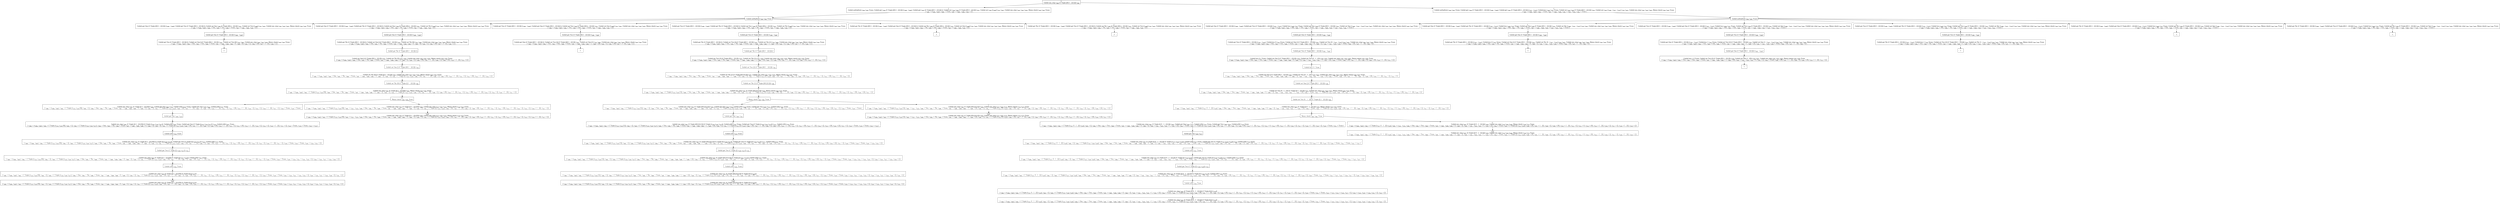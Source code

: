 digraph {
    graph [rankdir=TB
          ,bgcolor=transparent];
    node [shape=box
         ,fillcolor=white
         ,style=filled];
    0 [label=<O <BR/> Unfold one_step v<SUB>460</SUB> (C Triple [[0] 1 : [2] []]) v<SUB>462</SUB>>];
    1 [label=<C <BR/> Unfold notEqStick v<SUB>494</SUB> v<SUB>495</SUB> Trueo, Unfold get v<SUB>494</SUB> (C Triple [[0] 1 : [2] []]) (v<SUB>498</SUB> : v<SUB>499</SUB>), Unfold get v<SUB>495</SUB> (C Triple [[0] 1 : [2] []]) [], Unfold set v<SUB>494</SUB> v<SUB>499</SUB> (C Triple [[0] 1 : [2] []]) v<SUB>501</SUB>, Unfold set v<SUB>495</SUB> [v<SUB>498</SUB>] v<SUB>501</SUB> v<SUB>462</SUB>, Unfold one_step v<SUB>491</SUB> v<SUB>462</SUB> v<SUB>493</SUB>, Memo check v<SUB>493</SUB> v<SUB>492</SUB> Trueo <BR/>  [ v<SUB>460</SUB> &rarr; (v<SUB>494</SUB>, v<SUB>495</SUB>), v<SUB>496</SUB> &rarr; Trueo, v<SUB>497</SUB> &rarr; v<SUB>498</SUB> : v<SUB>499</SUB>, v<SUB>500</SUB> &rarr; [] ] >];
    2 [label=<C <BR/> Unfold notEqStick v<SUB>494</SUB> v<SUB>495</SUB> Trueo, Unfold get v<SUB>494</SUB> (C Triple [[0] 1 : [2] []]) (v<SUB>498</SUB> : v<SUB>499</SUB>), Unfold get v<SUB>495</SUB> (C Triple [[0] 1 : [2] []]) (v<SUB>502</SUB> : v<SUB>503</SUB>), Unfold less v<SUB>498</SUB> v<SUB>502</SUB> Trueo, Unfold set v<SUB>494</SUB> v<SUB>499</SUB> (C Triple [[0] 1 : [2] []]) v<SUB>505</SUB>, Unfold set v<SUB>495</SUB> (v<SUB>498</SUB> : v<SUB>502</SUB> : v<SUB>503</SUB>) v<SUB>505</SUB> v<SUB>462</SUB>, Unfold one_step v<SUB>491</SUB> v<SUB>462</SUB> v<SUB>493</SUB>, Memo check v<SUB>493</SUB> v<SUB>492</SUB> Trueo <BR/>  [ v<SUB>460</SUB> &rarr; (v<SUB>494</SUB>, v<SUB>495</SUB>), v<SUB>496</SUB> &rarr; Trueo, v<SUB>497</SUB> &rarr; v<SUB>498</SUB> : v<SUB>499</SUB>, v<SUB>500</SUB> &rarr; v<SUB>502</SUB> : v<SUB>503</SUB>, v<SUB>504</SUB> &rarr; Trueo ] >];
    3 [label=<O <BR/> Unfold notEqStick v<SUB>494</SUB> v<SUB>495</SUB> Trueo>];
    4 [label=<C <BR/> Unfold get One (C Triple [[0] 1 : [2] []]) (v<SUB>498</SUB> : v<SUB>499</SUB>), Unfold get Two (C Triple [[0] 1 : [2] []]) [], Unfold set One v<SUB>499</SUB> (C Triple [[0] 1 : [2] []]) v<SUB>501</SUB>, Unfold set Two [v<SUB>498</SUB>] v<SUB>501</SUB> v<SUB>462</SUB>, Unfold one_step v<SUB>491</SUB> v<SUB>462</SUB> v<SUB>493</SUB>, Memo check v<SUB>493</SUB> v<SUB>492</SUB> Trueo <BR/>  [ v<SUB>460</SUB> &rarr; (v<SUB>494</SUB>, v<SUB>495</SUB>), v<SUB>494</SUB> &rarr; One, v<SUB>495</SUB> &rarr; Two, v<SUB>496</SUB> &rarr; Trueo, v<SUB>497</SUB> &rarr; v<SUB>498</SUB> : v<SUB>499</SUB>, v<SUB>500</SUB> &rarr; [] ] >];
    5 [label=<C <BR/> Unfold get One (C Triple [[0] 1 : [2] []]) (v<SUB>498</SUB> : v<SUB>499</SUB>), Unfold get Thr (C Triple [[0] 1 : [2] []]) [], Unfold set One v<SUB>499</SUB> (C Triple [[0] 1 : [2] []]) v<SUB>501</SUB>, Unfold set Thr [v<SUB>498</SUB>] v<SUB>501</SUB> v<SUB>462</SUB>, Unfold one_step v<SUB>491</SUB> v<SUB>462</SUB> v<SUB>493</SUB>, Memo check v<SUB>493</SUB> v<SUB>492</SUB> Trueo <BR/>  [ v<SUB>460</SUB> &rarr; (v<SUB>494</SUB>, v<SUB>495</SUB>), v<SUB>494</SUB> &rarr; One, v<SUB>495</SUB> &rarr; Thr, v<SUB>496</SUB> &rarr; Trueo, v<SUB>497</SUB> &rarr; v<SUB>498</SUB> : v<SUB>499</SUB>, v<SUB>500</SUB> &rarr; [] ] >];
    6 [label=<C <BR/> Unfold get Two (C Triple [[0] 1 : [2] []]) (v<SUB>498</SUB> : v<SUB>499</SUB>), Unfold get One (C Triple [[0] 1 : [2] []]) [], Unfold set Two v<SUB>499</SUB> (C Triple [[0] 1 : [2] []]) v<SUB>501</SUB>, Unfold set One [v<SUB>498</SUB>] v<SUB>501</SUB> v<SUB>462</SUB>, Unfold one_step v<SUB>491</SUB> v<SUB>462</SUB> v<SUB>493</SUB>, Memo check v<SUB>493</SUB> v<SUB>492</SUB> Trueo <BR/>  [ v<SUB>460</SUB> &rarr; (v<SUB>494</SUB>, v<SUB>495</SUB>), v<SUB>494</SUB> &rarr; Two, v<SUB>495</SUB> &rarr; One, v<SUB>496</SUB> &rarr; Trueo, v<SUB>497</SUB> &rarr; v<SUB>498</SUB> : v<SUB>499</SUB>, v<SUB>500</SUB> &rarr; [] ] >];
    7 [label=<C <BR/> Unfold get Two (C Triple [[0] 1 : [2] []]) (v<SUB>498</SUB> : v<SUB>499</SUB>), Unfold get Thr (C Triple [[0] 1 : [2] []]) [], Unfold set Two v<SUB>499</SUB> (C Triple [[0] 1 : [2] []]) v<SUB>501</SUB>, Unfold set Thr [v<SUB>498</SUB>] v<SUB>501</SUB> v<SUB>462</SUB>, Unfold one_step v<SUB>491</SUB> v<SUB>462</SUB> v<SUB>493</SUB>, Memo check v<SUB>493</SUB> v<SUB>492</SUB> Trueo <BR/>  [ v<SUB>460</SUB> &rarr; (v<SUB>494</SUB>, v<SUB>495</SUB>), v<SUB>494</SUB> &rarr; Two, v<SUB>495</SUB> &rarr; Thr, v<SUB>496</SUB> &rarr; Trueo, v<SUB>497</SUB> &rarr; v<SUB>498</SUB> : v<SUB>499</SUB>, v<SUB>500</SUB> &rarr; [] ] >];
    8 [label=<C <BR/> Unfold get Thr (C Triple [[0] 1 : [2] []]) (v<SUB>498</SUB> : v<SUB>499</SUB>), Unfold get One (C Triple [[0] 1 : [2] []]) [], Unfold set Thr v<SUB>499</SUB> (C Triple [[0] 1 : [2] []]) v<SUB>501</SUB>, Unfold set One [v<SUB>498</SUB>] v<SUB>501</SUB> v<SUB>462</SUB>, Unfold one_step v<SUB>491</SUB> v<SUB>462</SUB> v<SUB>493</SUB>, Memo check v<SUB>493</SUB> v<SUB>492</SUB> Trueo <BR/>  [ v<SUB>460</SUB> &rarr; (v<SUB>494</SUB>, v<SUB>495</SUB>), v<SUB>494</SUB> &rarr; Thr, v<SUB>495</SUB> &rarr; One, v<SUB>496</SUB> &rarr; Trueo, v<SUB>497</SUB> &rarr; v<SUB>498</SUB> : v<SUB>499</SUB>, v<SUB>500</SUB> &rarr; [] ] >];
    9 [label=<C <BR/> Unfold get Thr (C Triple [[0] 1 : [2] []]) (v<SUB>498</SUB> : v<SUB>499</SUB>), Unfold get Two (C Triple [[0] 1 : [2] []]) [], Unfold set Thr v<SUB>499</SUB> (C Triple [[0] 1 : [2] []]) v<SUB>501</SUB>, Unfold set Two [v<SUB>498</SUB>] v<SUB>501</SUB> v<SUB>462</SUB>, Unfold one_step v<SUB>491</SUB> v<SUB>462</SUB> v<SUB>493</SUB>, Memo check v<SUB>493</SUB> v<SUB>492</SUB> Trueo <BR/>  [ v<SUB>460</SUB> &rarr; (v<SUB>494</SUB>, v<SUB>495</SUB>), v<SUB>494</SUB> &rarr; Thr, v<SUB>495</SUB> &rarr; Two, v<SUB>496</SUB> &rarr; Trueo, v<SUB>497</SUB> &rarr; v<SUB>498</SUB> : v<SUB>499</SUB>, v<SUB>500</SUB> &rarr; [] ] >];
    10 [label=<O <BR/> Unfold get One (C Triple [[0] 1 : [2] []]) (v<SUB>498</SUB> : v<SUB>499</SUB>)>];
    11 [label=<C <BR/> Unfold get Two (C Triple [[0] 1 : [2] []]) [], Unfold set One [] (C Triple [[0] 1 : [2] []]) v<SUB>501</SUB>, Unfold set Two [0] v<SUB>501</SUB> v<SUB>462</SUB>, Unfold one_step v<SUB>491</SUB> v<SUB>462</SUB> v<SUB>493</SUB>, Memo check v<SUB>493</SUB> v<SUB>492</SUB> Trueo <BR/>  [ v<SUB>460</SUB> &rarr; (v<SUB>494</SUB>, v<SUB>495</SUB>), v<SUB>494</SUB> &rarr; One, v<SUB>495</SUB> &rarr; Two, v<SUB>496</SUB> &rarr; Trueo, v<SUB>497</SUB> &rarr; v<SUB>498</SUB> : v<SUB>499</SUB>, v<SUB>498</SUB> &rarr; 0, v<SUB>499</SUB> &rarr; [], v<SUB>500</SUB> &rarr; [], v<SUB>506</SUB> &rarr; [0], v<SUB>507</SUB> &rarr; 1 : [2], v<SUB>508</SUB> &rarr; [] ] >];
    12 [label=<_|_>];
    13 [label=<O <BR/> Unfold get One (C Triple [[0] 1 : [2] []]) (v<SUB>498</SUB> : v<SUB>499</SUB>)>];
    14 [label=<C <BR/> Unfold get Thr (C Triple [[0] 1 : [2] []]) [], Unfold set One [] (C Triple [[0] 1 : [2] []]) v<SUB>501</SUB>, Unfold set Thr [0] v<SUB>501</SUB> v<SUB>462</SUB>, Unfold one_step v<SUB>491</SUB> v<SUB>462</SUB> v<SUB>493</SUB>, Memo check v<SUB>493</SUB> v<SUB>492</SUB> Trueo <BR/>  [ v<SUB>460</SUB> &rarr; (v<SUB>494</SUB>, v<SUB>495</SUB>), v<SUB>494</SUB> &rarr; One, v<SUB>495</SUB> &rarr; Thr, v<SUB>496</SUB> &rarr; Trueo, v<SUB>497</SUB> &rarr; v<SUB>498</SUB> : v<SUB>499</SUB>, v<SUB>498</SUB> &rarr; 0, v<SUB>499</SUB> &rarr; [], v<SUB>500</SUB> &rarr; [], v<SUB>506</SUB> &rarr; [0], v<SUB>507</SUB> &rarr; 1 : [2], v<SUB>508</SUB> &rarr; [] ] >];
    15 [label=<O <BR/> Unfold get Thr (C Triple [[0] 1 : [2] []]) []>];
    16 [label=<C <BR/> Unfold set One [] (C Triple [[0] 1 : [2] []]) v<SUB>501</SUB>, Unfold set Thr [0] v<SUB>501</SUB> v<SUB>462</SUB>, Unfold one_step v<SUB>491</SUB> v<SUB>462</SUB> v<SUB>493</SUB>, Memo check v<SUB>493</SUB> v<SUB>492</SUB> Trueo <BR/>  [ v<SUB>460</SUB> &rarr; (v<SUB>494</SUB>, v<SUB>495</SUB>), v<SUB>494</SUB> &rarr; One, v<SUB>495</SUB> &rarr; Thr, v<SUB>496</SUB> &rarr; Trueo, v<SUB>497</SUB> &rarr; v<SUB>498</SUB> : v<SUB>499</SUB>, v<SUB>498</SUB> &rarr; 0, v<SUB>499</SUB> &rarr; [], v<SUB>500</SUB> &rarr; [], v<SUB>506</SUB> &rarr; [0], v<SUB>507</SUB> &rarr; 1 : [2], v<SUB>508</SUB> &rarr; [], v<SUB>509</SUB> &rarr; [0], v<SUB>510</SUB> &rarr; 1 : [2], v<SUB>511</SUB> &rarr; [] ] >];
    17 [label=<O <BR/> Unfold set One [] (C Triple [[0] 1 : [2] []]) v<SUB>501</SUB>>];
    18 [label=<C <BR/> Unfold set Thr [0] (C Triple [[] 1 : [2] []]) v<SUB>462</SUB>, Unfold one_step v<SUB>491</SUB> v<SUB>462</SUB> v<SUB>493</SUB>, Memo check v<SUB>493</SUB> v<SUB>492</SUB> Trueo <BR/>  [ v<SUB>460</SUB> &rarr; (v<SUB>494</SUB>, v<SUB>495</SUB>), v<SUB>494</SUB> &rarr; One, v<SUB>495</SUB> &rarr; Thr, v<SUB>496</SUB> &rarr; Trueo, v<SUB>497</SUB> &rarr; v<SUB>498</SUB> : v<SUB>499</SUB>, v<SUB>498</SUB> &rarr; 0, v<SUB>499</SUB> &rarr; [], v<SUB>500</SUB> &rarr; [], v<SUB>501</SUB> &rarr; C Triple [[] v<SUB>513</SUB> v<SUB>514</SUB>], v<SUB>506</SUB> &rarr; [0], v<SUB>507</SUB> &rarr; 1 : [2], v<SUB>508</SUB> &rarr; [], v<SUB>509</SUB> &rarr; [0], v<SUB>510</SUB> &rarr; 1 : [2], v<SUB>511</SUB> &rarr; [], v<SUB>512</SUB> &rarr; [0], v<SUB>513</SUB> &rarr; 1 : [2], v<SUB>514</SUB> &rarr; [] ] >];
    19 [label=<O <BR/> Unfold set Thr [0] (C Triple [[] 1 : [2] []]) v<SUB>462</SUB>>];
    20 [label=<C <BR/> Unfold one_step v<SUB>491</SUB> (C Triple [[] 1 : [2] [0]]) v<SUB>493</SUB>, Memo check v<SUB>493</SUB> v<SUB>492</SUB> Trueo <BR/>  [ v<SUB>460</SUB> &rarr; (v<SUB>494</SUB>, v<SUB>495</SUB>), v<SUB>462</SUB> &rarr; C Triple [v<SUB>515</SUB> v<SUB>516</SUB> [0]], v<SUB>494</SUB> &rarr; One, v<SUB>495</SUB> &rarr; Thr, v<SUB>496</SUB> &rarr; Trueo, v<SUB>497</SUB> &rarr; v<SUB>498</SUB> : v<SUB>499</SUB>, v<SUB>498</SUB> &rarr; 0, v<SUB>499</SUB> &rarr; [], v<SUB>500</SUB> &rarr; [], v<SUB>501</SUB> &rarr; C Triple [[] v<SUB>513</SUB> v<SUB>514</SUB>], v<SUB>506</SUB> &rarr; [0], v<SUB>507</SUB> &rarr; 1 : [2], v<SUB>508</SUB> &rarr; [], v<SUB>509</SUB> &rarr; [0], v<SUB>510</SUB> &rarr; 1 : [2], v<SUB>511</SUB> &rarr; [], v<SUB>512</SUB> &rarr; [0], v<SUB>513</SUB> &rarr; 1 : [2], v<SUB>514</SUB> &rarr; [], v<SUB>515</SUB> &rarr; [], v<SUB>516</SUB> &rarr; 1 : [2], v<SUB>517</SUB> &rarr; [] ] >];
    21 [label=<O <BR/> Memo check v<SUB>493</SUB> v<SUB>492</SUB> Trueo>];
    22 [label=<C <BR/> Unfold one_step v<SUB>491</SUB> (C Triple [[] 1 : [2] [0]]) v<SUB>493</SUB>, Unfold get One v<SUB>493</SUB> v<SUB>520</SUB>, Unfold isNil v<SUB>520</SUB> Trueo, Unfold get Two v<SUB>493</SUB> v<SUB>521</SUB>, Unfold isNil v<SUB>521</SUB> Trueo <BR/>  [ v<SUB>460</SUB> &rarr; (v<SUB>494</SUB>, v<SUB>495</SUB>), v<SUB>462</SUB> &rarr; C Triple [v<SUB>515</SUB> v<SUB>516</SUB> [0]], v<SUB>492</SUB> &rarr; [], v<SUB>494</SUB> &rarr; One, v<SUB>495</SUB> &rarr; Thr, v<SUB>496</SUB> &rarr; Trueo, v<SUB>497</SUB> &rarr; v<SUB>498</SUB> : v<SUB>499</SUB>, v<SUB>498</SUB> &rarr; 0, v<SUB>499</SUB> &rarr; [], v<SUB>500</SUB> &rarr; [], v<SUB>501</SUB> &rarr; C Triple [[] v<SUB>513</SUB> v<SUB>514</SUB>], v<SUB>506</SUB> &rarr; [0], v<SUB>507</SUB> &rarr; 1 : [2], v<SUB>508</SUB> &rarr; [], v<SUB>509</SUB> &rarr; [0], v<SUB>510</SUB> &rarr; 1 : [2], v<SUB>511</SUB> &rarr; [], v<SUB>512</SUB> &rarr; [0], v<SUB>513</SUB> &rarr; 1 : [2], v<SUB>514</SUB> &rarr; [], v<SUB>515</SUB> &rarr; [], v<SUB>516</SUB> &rarr; 1 : [2], v<SUB>517</SUB> &rarr; [], v<SUB>518</SUB> &rarr; Trueo, v<SUB>519</SUB> &rarr; Trueo ] >];
    23 [label=<C <BR/> Unfold one_step v<SUB>491</SUB> (C Triple [[] 1 : [2] [0]]) v<SUB>493</SUB>, Unfold one_step v<SUB>522</SUB> v<SUB>493</SUB> v<SUB>524</SUB>, Memo check v<SUB>524</SUB> v<SUB>523</SUB> Trueo <BR/>  [ v<SUB>460</SUB> &rarr; (v<SUB>494</SUB>, v<SUB>495</SUB>), v<SUB>462</SUB> &rarr; C Triple [v<SUB>515</SUB> v<SUB>516</SUB> [0]], v<SUB>492</SUB> &rarr; v<SUB>522</SUB> : v<SUB>523</SUB>, v<SUB>494</SUB> &rarr; One, v<SUB>495</SUB> &rarr; Thr, v<SUB>496</SUB> &rarr; Trueo, v<SUB>497</SUB> &rarr; v<SUB>498</SUB> : v<SUB>499</SUB>, v<SUB>498</SUB> &rarr; 0, v<SUB>499</SUB> &rarr; [], v<SUB>500</SUB> &rarr; [], v<SUB>501</SUB> &rarr; C Triple [[] v<SUB>513</SUB> v<SUB>514</SUB>], v<SUB>506</SUB> &rarr; [0], v<SUB>507</SUB> &rarr; 1 : [2], v<SUB>508</SUB> &rarr; [], v<SUB>509</SUB> &rarr; [0], v<SUB>510</SUB> &rarr; 1 : [2], v<SUB>511</SUB> &rarr; [], v<SUB>512</SUB> &rarr; [0], v<SUB>513</SUB> &rarr; 1 : [2], v<SUB>514</SUB> &rarr; [], v<SUB>515</SUB> &rarr; [], v<SUB>516</SUB> &rarr; 1 : [2], v<SUB>517</SUB> &rarr; [] ] >];
    24 [label=<O <BR/> Unfold get One v<SUB>493</SUB> v<SUB>520</SUB>>];
    25 [label=<C <BR/> Unfold one_step v<SUB>491</SUB> (C Triple [[] 1 : [2] [0]]) (C Triple [v<SUB>525</SUB> v<SUB>526</SUB> v<SUB>527</SUB>]), Unfold isNil v<SUB>525</SUB> Trueo, Unfold get Two (C Triple [v<SUB>525</SUB> v<SUB>526</SUB> v<SUB>527</SUB>]) v<SUB>521</SUB>, Unfold isNil v<SUB>521</SUB> Trueo <BR/>  [ v<SUB>460</SUB> &rarr; (v<SUB>494</SUB>, v<SUB>495</SUB>), v<SUB>462</SUB> &rarr; C Triple [v<SUB>515</SUB> v<SUB>516</SUB> [0]], v<SUB>492</SUB> &rarr; [], v<SUB>493</SUB> &rarr; C Triple [v<SUB>525</SUB> v<SUB>526</SUB> v<SUB>527</SUB>], v<SUB>494</SUB> &rarr; One, v<SUB>495</SUB> &rarr; Thr, v<SUB>496</SUB> &rarr; Trueo, v<SUB>497</SUB> &rarr; v<SUB>498</SUB> : v<SUB>499</SUB>, v<SUB>498</SUB> &rarr; 0, v<SUB>499</SUB> &rarr; [], v<SUB>500</SUB> &rarr; [], v<SUB>501</SUB> &rarr; C Triple [[] v<SUB>513</SUB> v<SUB>514</SUB>], v<SUB>506</SUB> &rarr; [0], v<SUB>507</SUB> &rarr; 1 : [2], v<SUB>508</SUB> &rarr; [], v<SUB>509</SUB> &rarr; [0], v<SUB>510</SUB> &rarr; 1 : [2], v<SUB>511</SUB> &rarr; [], v<SUB>512</SUB> &rarr; [0], v<SUB>513</SUB> &rarr; 1 : [2], v<SUB>514</SUB> &rarr; [], v<SUB>515</SUB> &rarr; [], v<SUB>516</SUB> &rarr; 1 : [2], v<SUB>517</SUB> &rarr; [], v<SUB>518</SUB> &rarr; Trueo, v<SUB>519</SUB> &rarr; Trueo, v<SUB>520</SUB> &rarr; v<SUB>525</SUB> ] >];
    26 [label=<O <BR/> Unfold isNil v<SUB>525</SUB> Trueo>];
    27 [label=<C <BR/> Unfold one_step v<SUB>491</SUB> (C Triple [[] 1 : [2] [0]]) (C Triple [[] v<SUB>526</SUB> v<SUB>527</SUB>]), Unfold get Two (C Triple [[] v<SUB>526</SUB> v<SUB>527</SUB>]) v<SUB>521</SUB>, Unfold isNil v<SUB>521</SUB> Trueo <BR/>  [ v<SUB>460</SUB> &rarr; (v<SUB>494</SUB>, v<SUB>495</SUB>), v<SUB>462</SUB> &rarr; C Triple [v<SUB>515</SUB> v<SUB>516</SUB> [0]], v<SUB>492</SUB> &rarr; [], v<SUB>493</SUB> &rarr; C Triple [v<SUB>525</SUB> v<SUB>526</SUB> v<SUB>527</SUB>], v<SUB>494</SUB> &rarr; One, v<SUB>495</SUB> &rarr; Thr, v<SUB>496</SUB> &rarr; Trueo, v<SUB>497</SUB> &rarr; v<SUB>498</SUB> : v<SUB>499</SUB>, v<SUB>498</SUB> &rarr; 0, v<SUB>499</SUB> &rarr; [], v<SUB>500</SUB> &rarr; [], v<SUB>501</SUB> &rarr; C Triple [[] v<SUB>513</SUB> v<SUB>514</SUB>], v<SUB>506</SUB> &rarr; [0], v<SUB>507</SUB> &rarr; 1 : [2], v<SUB>508</SUB> &rarr; [], v<SUB>509</SUB> &rarr; [0], v<SUB>510</SUB> &rarr; 1 : [2], v<SUB>511</SUB> &rarr; [], v<SUB>512</SUB> &rarr; [0], v<SUB>513</SUB> &rarr; 1 : [2], v<SUB>514</SUB> &rarr; [], v<SUB>515</SUB> &rarr; [], v<SUB>516</SUB> &rarr; 1 : [2], v<SUB>517</SUB> &rarr; [], v<SUB>518</SUB> &rarr; Trueo, v<SUB>519</SUB> &rarr; Trueo, v<SUB>520</SUB> &rarr; v<SUB>525</SUB>, v<SUB>525</SUB> &rarr; [] ] >];
    28 [label=<O <BR/> Unfold get Two (C Triple [[] v<SUB>526</SUB> v<SUB>527</SUB>]) v<SUB>521</SUB>>];
    29 [label=<C <BR/> Unfold one_step v<SUB>491</SUB> (C Triple [[] 1 : [2] [0]]) (C Triple [[] v<SUB>531</SUB> v<SUB>532</SUB>]), Unfold isNil v<SUB>531</SUB> Trueo <BR/>  [ v<SUB>460</SUB> &rarr; (v<SUB>494</SUB>, v<SUB>495</SUB>), v<SUB>462</SUB> &rarr; C Triple [v<SUB>515</SUB> v<SUB>516</SUB> [0]], v<SUB>492</SUB> &rarr; [], v<SUB>493</SUB> &rarr; C Triple [v<SUB>525</SUB> v<SUB>526</SUB> v<SUB>527</SUB>], v<SUB>494</SUB> &rarr; One, v<SUB>495</SUB> &rarr; Thr, v<SUB>496</SUB> &rarr; Trueo, v<SUB>497</SUB> &rarr; v<SUB>498</SUB> : v<SUB>499</SUB>, v<SUB>498</SUB> &rarr; 0, v<SUB>499</SUB> &rarr; [], v<SUB>500</SUB> &rarr; [], v<SUB>501</SUB> &rarr; C Triple [[] v<SUB>513</SUB> v<SUB>514</SUB>], v<SUB>506</SUB> &rarr; [0], v<SUB>507</SUB> &rarr; 1 : [2], v<SUB>508</SUB> &rarr; [], v<SUB>509</SUB> &rarr; [0], v<SUB>510</SUB> &rarr; 1 : [2], v<SUB>511</SUB> &rarr; [], v<SUB>512</SUB> &rarr; [0], v<SUB>513</SUB> &rarr; 1 : [2], v<SUB>514</SUB> &rarr; [], v<SUB>515</SUB> &rarr; [], v<SUB>516</SUB> &rarr; 1 : [2], v<SUB>517</SUB> &rarr; [], v<SUB>518</SUB> &rarr; Trueo, v<SUB>519</SUB> &rarr; Trueo, v<SUB>520</SUB> &rarr; v<SUB>525</SUB>, v<SUB>521</SUB> &rarr; v<SUB>531</SUB>, v<SUB>525</SUB> &rarr; [], v<SUB>526</SUB> &rarr; v<SUB>531</SUB>, v<SUB>527</SUB> &rarr; v<SUB>532</SUB>, v<SUB>530</SUB> &rarr; [] ] >];
    30 [label=<O <BR/> Unfold isNil v<SUB>531</SUB> Trueo>];
    31 [label=<C <BR/> Unfold one_step v<SUB>491</SUB> (C Triple [[] 1 : [2] [0]]) (C Triple [[] [] v<SUB>532</SUB>]) <BR/>  [ v<SUB>460</SUB> &rarr; (v<SUB>494</SUB>, v<SUB>495</SUB>), v<SUB>462</SUB> &rarr; C Triple [v<SUB>515</SUB> v<SUB>516</SUB> [0]], v<SUB>492</SUB> &rarr; [], v<SUB>493</SUB> &rarr; C Triple [v<SUB>525</SUB> v<SUB>526</SUB> v<SUB>527</SUB>], v<SUB>494</SUB> &rarr; One, v<SUB>495</SUB> &rarr; Thr, v<SUB>496</SUB> &rarr; Trueo, v<SUB>497</SUB> &rarr; v<SUB>498</SUB> : v<SUB>499</SUB>, v<SUB>498</SUB> &rarr; 0, v<SUB>499</SUB> &rarr; [], v<SUB>500</SUB> &rarr; [], v<SUB>501</SUB> &rarr; C Triple [[] v<SUB>513</SUB> v<SUB>514</SUB>], v<SUB>506</SUB> &rarr; [0], v<SUB>507</SUB> &rarr; 1 : [2], v<SUB>508</SUB> &rarr; [], v<SUB>509</SUB> &rarr; [0], v<SUB>510</SUB> &rarr; 1 : [2], v<SUB>511</SUB> &rarr; [], v<SUB>512</SUB> &rarr; [0], v<SUB>513</SUB> &rarr; 1 : [2], v<SUB>514</SUB> &rarr; [], v<SUB>515</SUB> &rarr; [], v<SUB>516</SUB> &rarr; 1 : [2], v<SUB>517</SUB> &rarr; [], v<SUB>518</SUB> &rarr; Trueo, v<SUB>519</SUB> &rarr; Trueo, v<SUB>520</SUB> &rarr; v<SUB>525</SUB>, v<SUB>521</SUB> &rarr; v<SUB>531</SUB>, v<SUB>525</SUB> &rarr; [], v<SUB>526</SUB> &rarr; v<SUB>531</SUB>, v<SUB>527</SUB> &rarr; v<SUB>532</SUB>, v<SUB>530</SUB> &rarr; [], v<SUB>531</SUB> &rarr; [] ] >];
    32 [label=<Leaf <BR/> Unfold one_step v<SUB>491</SUB> (C Triple [[] 1 : [2] [0]]) (C Triple [[] [] v<SUB>532</SUB>]) <BR/>  [ v<SUB>460</SUB> &rarr; (v<SUB>494</SUB>, v<SUB>495</SUB>), v<SUB>462</SUB> &rarr; C Triple [v<SUB>515</SUB> v<SUB>516</SUB> [0]], v<SUB>492</SUB> &rarr; [], v<SUB>493</SUB> &rarr; C Triple [v<SUB>525</SUB> v<SUB>526</SUB> v<SUB>527</SUB>], v<SUB>494</SUB> &rarr; One, v<SUB>495</SUB> &rarr; Thr, v<SUB>496</SUB> &rarr; Trueo, v<SUB>497</SUB> &rarr; v<SUB>498</SUB> : v<SUB>499</SUB>, v<SUB>498</SUB> &rarr; 0, v<SUB>499</SUB> &rarr; [], v<SUB>500</SUB> &rarr; [], v<SUB>501</SUB> &rarr; C Triple [[] v<SUB>513</SUB> v<SUB>514</SUB>], v<SUB>506</SUB> &rarr; [0], v<SUB>507</SUB> &rarr; 1 : [2], v<SUB>508</SUB> &rarr; [], v<SUB>509</SUB> &rarr; [0], v<SUB>510</SUB> &rarr; 1 : [2], v<SUB>511</SUB> &rarr; [], v<SUB>512</SUB> &rarr; [0], v<SUB>513</SUB> &rarr; 1 : [2], v<SUB>514</SUB> &rarr; [], v<SUB>515</SUB> &rarr; [], v<SUB>516</SUB> &rarr; 1 : [2], v<SUB>517</SUB> &rarr; [], v<SUB>518</SUB> &rarr; Trueo, v<SUB>519</SUB> &rarr; Trueo, v<SUB>520</SUB> &rarr; v<SUB>525</SUB>, v<SUB>521</SUB> &rarr; v<SUB>531</SUB>, v<SUB>525</SUB> &rarr; [], v<SUB>526</SUB> &rarr; v<SUB>531</SUB>, v<SUB>527</SUB> &rarr; v<SUB>532</SUB>, v<SUB>530</SUB> &rarr; [], v<SUB>531</SUB> &rarr; [] ] >];
    33 [label=<Leaf <BR/> Unfold one_step v<SUB>491</SUB> (C Triple [[] 1 : [2] [0]]) v<SUB>493</SUB>, Unfold one_step v<SUB>522</SUB> v<SUB>493</SUB> v<SUB>524</SUB>, Memo check v<SUB>524</SUB> v<SUB>523</SUB> Trueo <BR/>  [ v<SUB>460</SUB> &rarr; (v<SUB>494</SUB>, v<SUB>495</SUB>), v<SUB>462</SUB> &rarr; C Triple [v<SUB>515</SUB> v<SUB>516</SUB> [0]], v<SUB>492</SUB> &rarr; v<SUB>522</SUB> : v<SUB>523</SUB>, v<SUB>494</SUB> &rarr; One, v<SUB>495</SUB> &rarr; Thr, v<SUB>496</SUB> &rarr; Trueo, v<SUB>497</SUB> &rarr; v<SUB>498</SUB> : v<SUB>499</SUB>, v<SUB>498</SUB> &rarr; 0, v<SUB>499</SUB> &rarr; [], v<SUB>500</SUB> &rarr; [], v<SUB>501</SUB> &rarr; C Triple [[] v<SUB>513</SUB> v<SUB>514</SUB>], v<SUB>506</SUB> &rarr; [0], v<SUB>507</SUB> &rarr; 1 : [2], v<SUB>508</SUB> &rarr; [], v<SUB>509</SUB> &rarr; [0], v<SUB>510</SUB> &rarr; 1 : [2], v<SUB>511</SUB> &rarr; [], v<SUB>512</SUB> &rarr; [0], v<SUB>513</SUB> &rarr; 1 : [2], v<SUB>514</SUB> &rarr; [], v<SUB>515</SUB> &rarr; [], v<SUB>516</SUB> &rarr; 1 : [2], v<SUB>517</SUB> &rarr; [] ] >];
    34 [label=<O <BR/> Unfold get Two (C Triple [[0] 1 : [2] []]) (v<SUB>498</SUB> : v<SUB>499</SUB>)>];
    35 [label=<C <BR/> Unfold get One (C Triple [[0] 1 : [2] []]) [], Unfold set Two [2] (C Triple [[0] 1 : [2] []]) v<SUB>501</SUB>, Unfold set One [1] v<SUB>501</SUB> v<SUB>462</SUB>, Unfold one_step v<SUB>491</SUB> v<SUB>462</SUB> v<SUB>493</SUB>, Memo check v<SUB>493</SUB> v<SUB>492</SUB> Trueo <BR/>  [ v<SUB>460</SUB> &rarr; (v<SUB>494</SUB>, v<SUB>495</SUB>), v<SUB>494</SUB> &rarr; Two, v<SUB>495</SUB> &rarr; One, v<SUB>496</SUB> &rarr; Trueo, v<SUB>497</SUB> &rarr; v<SUB>498</SUB> : v<SUB>499</SUB>, v<SUB>498</SUB> &rarr; 1, v<SUB>499</SUB> &rarr; [2], v<SUB>500</SUB> &rarr; [], v<SUB>506</SUB> &rarr; [0], v<SUB>507</SUB> &rarr; 1 : [2], v<SUB>508</SUB> &rarr; [] ] >];
    36 [label=<_|_>];
    37 [label=<O <BR/> Unfold get Two (C Triple [[0] 1 : [2] []]) (v<SUB>498</SUB> : v<SUB>499</SUB>)>];
    38 [label=<C <BR/> Unfold get Thr (C Triple [[0] 1 : [2] []]) [], Unfold set Two [2] (C Triple [[0] 1 : [2] []]) v<SUB>501</SUB>, Unfold set Thr [1] v<SUB>501</SUB> v<SUB>462</SUB>, Unfold one_step v<SUB>491</SUB> v<SUB>462</SUB> v<SUB>493</SUB>, Memo check v<SUB>493</SUB> v<SUB>492</SUB> Trueo <BR/>  [ v<SUB>460</SUB> &rarr; (v<SUB>494</SUB>, v<SUB>495</SUB>), v<SUB>494</SUB> &rarr; Two, v<SUB>495</SUB> &rarr; Thr, v<SUB>496</SUB> &rarr; Trueo, v<SUB>497</SUB> &rarr; v<SUB>498</SUB> : v<SUB>499</SUB>, v<SUB>498</SUB> &rarr; 1, v<SUB>499</SUB> &rarr; [2], v<SUB>500</SUB> &rarr; [], v<SUB>506</SUB> &rarr; [0], v<SUB>507</SUB> &rarr; 1 : [2], v<SUB>508</SUB> &rarr; [] ] >];
    39 [label=<O <BR/> Unfold get Thr (C Triple [[0] 1 : [2] []]) []>];
    40 [label=<C <BR/> Unfold set Two [2] (C Triple [[0] 1 : [2] []]) v<SUB>501</SUB>, Unfold set Thr [1] v<SUB>501</SUB> v<SUB>462</SUB>, Unfold one_step v<SUB>491</SUB> v<SUB>462</SUB> v<SUB>493</SUB>, Memo check v<SUB>493</SUB> v<SUB>492</SUB> Trueo <BR/>  [ v<SUB>460</SUB> &rarr; (v<SUB>494</SUB>, v<SUB>495</SUB>), v<SUB>494</SUB> &rarr; Two, v<SUB>495</SUB> &rarr; Thr, v<SUB>496</SUB> &rarr; Trueo, v<SUB>497</SUB> &rarr; v<SUB>498</SUB> : v<SUB>499</SUB>, v<SUB>498</SUB> &rarr; 1, v<SUB>499</SUB> &rarr; [2], v<SUB>500</SUB> &rarr; [], v<SUB>506</SUB> &rarr; [0], v<SUB>507</SUB> &rarr; 1 : [2], v<SUB>508</SUB> &rarr; [], v<SUB>509</SUB> &rarr; [0], v<SUB>510</SUB> &rarr; 1 : [2], v<SUB>511</SUB> &rarr; [] ] >];
    41 [label=<O <BR/> Unfold set Two [2] (C Triple [[0] 1 : [2] []]) v<SUB>501</SUB>>];
    42 [label=<C <BR/> Unfold set Thr [1] (C Triple [[0] [2] []]) v<SUB>462</SUB>, Unfold one_step v<SUB>491</SUB> v<SUB>462</SUB> v<SUB>493</SUB>, Memo check v<SUB>493</SUB> v<SUB>492</SUB> Trueo <BR/>  [ v<SUB>460</SUB> &rarr; (v<SUB>494</SUB>, v<SUB>495</SUB>), v<SUB>494</SUB> &rarr; Two, v<SUB>495</SUB> &rarr; Thr, v<SUB>496</SUB> &rarr; Trueo, v<SUB>497</SUB> &rarr; v<SUB>498</SUB> : v<SUB>499</SUB>, v<SUB>498</SUB> &rarr; 1, v<SUB>499</SUB> &rarr; [2], v<SUB>500</SUB> &rarr; [], v<SUB>501</SUB> &rarr; C Triple [v<SUB>512</SUB> [2] v<SUB>514</SUB>], v<SUB>506</SUB> &rarr; [0], v<SUB>507</SUB> &rarr; 1 : [2], v<SUB>508</SUB> &rarr; [], v<SUB>509</SUB> &rarr; [0], v<SUB>510</SUB> &rarr; 1 : [2], v<SUB>511</SUB> &rarr; [], v<SUB>512</SUB> &rarr; [0], v<SUB>513</SUB> &rarr; 1 : [2], v<SUB>514</SUB> &rarr; [] ] >];
    43 [label=<O <BR/> Unfold set Thr [1] (C Triple [[0] [2] []]) v<SUB>462</SUB>>];
    44 [label=<C <BR/> Unfold one_step v<SUB>491</SUB> (C Triple [[0] [2] [1]]) v<SUB>493</SUB>, Memo check v<SUB>493</SUB> v<SUB>492</SUB> Trueo <BR/>  [ v<SUB>460</SUB> &rarr; (v<SUB>494</SUB>, v<SUB>495</SUB>), v<SUB>462</SUB> &rarr; C Triple [v<SUB>515</SUB> v<SUB>516</SUB> [1]], v<SUB>494</SUB> &rarr; Two, v<SUB>495</SUB> &rarr; Thr, v<SUB>496</SUB> &rarr; Trueo, v<SUB>497</SUB> &rarr; v<SUB>498</SUB> : v<SUB>499</SUB>, v<SUB>498</SUB> &rarr; 1, v<SUB>499</SUB> &rarr; [2], v<SUB>500</SUB> &rarr; [], v<SUB>501</SUB> &rarr; C Triple [v<SUB>512</SUB> [2] v<SUB>514</SUB>], v<SUB>506</SUB> &rarr; [0], v<SUB>507</SUB> &rarr; 1 : [2], v<SUB>508</SUB> &rarr; [], v<SUB>509</SUB> &rarr; [0], v<SUB>510</SUB> &rarr; 1 : [2], v<SUB>511</SUB> &rarr; [], v<SUB>512</SUB> &rarr; [0], v<SUB>513</SUB> &rarr; 1 : [2], v<SUB>514</SUB> &rarr; [], v<SUB>515</SUB> &rarr; [0], v<SUB>516</SUB> &rarr; [2], v<SUB>517</SUB> &rarr; [] ] >];
    45 [label=<O <BR/> Memo check v<SUB>493</SUB> v<SUB>492</SUB> Trueo>];
    46 [label=<C <BR/> Unfold one_step v<SUB>491</SUB> (C Triple [[0] [2] [1]]) v<SUB>493</SUB>, Unfold get One v<SUB>493</SUB> v<SUB>520</SUB>, Unfold isNil v<SUB>520</SUB> Trueo, Unfold get Two v<SUB>493</SUB> v<SUB>521</SUB>, Unfold isNil v<SUB>521</SUB> Trueo <BR/>  [ v<SUB>460</SUB> &rarr; (v<SUB>494</SUB>, v<SUB>495</SUB>), v<SUB>462</SUB> &rarr; C Triple [v<SUB>515</SUB> v<SUB>516</SUB> [1]], v<SUB>492</SUB> &rarr; [], v<SUB>494</SUB> &rarr; Two, v<SUB>495</SUB> &rarr; Thr, v<SUB>496</SUB> &rarr; Trueo, v<SUB>497</SUB> &rarr; v<SUB>498</SUB> : v<SUB>499</SUB>, v<SUB>498</SUB> &rarr; 1, v<SUB>499</SUB> &rarr; [2], v<SUB>500</SUB> &rarr; [], v<SUB>501</SUB> &rarr; C Triple [v<SUB>512</SUB> [2] v<SUB>514</SUB>], v<SUB>506</SUB> &rarr; [0], v<SUB>507</SUB> &rarr; 1 : [2], v<SUB>508</SUB> &rarr; [], v<SUB>509</SUB> &rarr; [0], v<SUB>510</SUB> &rarr; 1 : [2], v<SUB>511</SUB> &rarr; [], v<SUB>512</SUB> &rarr; [0], v<SUB>513</SUB> &rarr; 1 : [2], v<SUB>514</SUB> &rarr; [], v<SUB>515</SUB> &rarr; [0], v<SUB>516</SUB> &rarr; [2], v<SUB>517</SUB> &rarr; [], v<SUB>518</SUB> &rarr; Trueo, v<SUB>519</SUB> &rarr; Trueo ] >];
    47 [label=<C <BR/> Unfold one_step v<SUB>491</SUB> (C Triple [[0] [2] [1]]) v<SUB>493</SUB>, Unfold one_step v<SUB>522</SUB> v<SUB>493</SUB> v<SUB>524</SUB>, Memo check v<SUB>524</SUB> v<SUB>523</SUB> Trueo <BR/>  [ v<SUB>460</SUB> &rarr; (v<SUB>494</SUB>, v<SUB>495</SUB>), v<SUB>462</SUB> &rarr; C Triple [v<SUB>515</SUB> v<SUB>516</SUB> [1]], v<SUB>492</SUB> &rarr; v<SUB>522</SUB> : v<SUB>523</SUB>, v<SUB>494</SUB> &rarr; Two, v<SUB>495</SUB> &rarr; Thr, v<SUB>496</SUB> &rarr; Trueo, v<SUB>497</SUB> &rarr; v<SUB>498</SUB> : v<SUB>499</SUB>, v<SUB>498</SUB> &rarr; 1, v<SUB>499</SUB> &rarr; [2], v<SUB>500</SUB> &rarr; [], v<SUB>501</SUB> &rarr; C Triple [v<SUB>512</SUB> [2] v<SUB>514</SUB>], v<SUB>506</SUB> &rarr; [0], v<SUB>507</SUB> &rarr; 1 : [2], v<SUB>508</SUB> &rarr; [], v<SUB>509</SUB> &rarr; [0], v<SUB>510</SUB> &rarr; 1 : [2], v<SUB>511</SUB> &rarr; [], v<SUB>512</SUB> &rarr; [0], v<SUB>513</SUB> &rarr; 1 : [2], v<SUB>514</SUB> &rarr; [], v<SUB>515</SUB> &rarr; [0], v<SUB>516</SUB> &rarr; [2], v<SUB>517</SUB> &rarr; [] ] >];
    48 [label=<O <BR/> Unfold get One v<SUB>493</SUB> v<SUB>520</SUB>>];
    49 [label=<C <BR/> Unfold one_step v<SUB>491</SUB> (C Triple [[0] [2] [1]]) (C Triple [v<SUB>525</SUB> v<SUB>526</SUB> v<SUB>527</SUB>]), Unfold isNil v<SUB>525</SUB> Trueo, Unfold get Two (C Triple [v<SUB>525</SUB> v<SUB>526</SUB> v<SUB>527</SUB>]) v<SUB>521</SUB>, Unfold isNil v<SUB>521</SUB> Trueo <BR/>  [ v<SUB>460</SUB> &rarr; (v<SUB>494</SUB>, v<SUB>495</SUB>), v<SUB>462</SUB> &rarr; C Triple [v<SUB>515</SUB> v<SUB>516</SUB> [1]], v<SUB>492</SUB> &rarr; [], v<SUB>493</SUB> &rarr; C Triple [v<SUB>525</SUB> v<SUB>526</SUB> v<SUB>527</SUB>], v<SUB>494</SUB> &rarr; Two, v<SUB>495</SUB> &rarr; Thr, v<SUB>496</SUB> &rarr; Trueo, v<SUB>497</SUB> &rarr; v<SUB>498</SUB> : v<SUB>499</SUB>, v<SUB>498</SUB> &rarr; 1, v<SUB>499</SUB> &rarr; [2], v<SUB>500</SUB> &rarr; [], v<SUB>501</SUB> &rarr; C Triple [v<SUB>512</SUB> [2] v<SUB>514</SUB>], v<SUB>506</SUB> &rarr; [0], v<SUB>507</SUB> &rarr; 1 : [2], v<SUB>508</SUB> &rarr; [], v<SUB>509</SUB> &rarr; [0], v<SUB>510</SUB> &rarr; 1 : [2], v<SUB>511</SUB> &rarr; [], v<SUB>512</SUB> &rarr; [0], v<SUB>513</SUB> &rarr; 1 : [2], v<SUB>514</SUB> &rarr; [], v<SUB>515</SUB> &rarr; [0], v<SUB>516</SUB> &rarr; [2], v<SUB>517</SUB> &rarr; [], v<SUB>518</SUB> &rarr; Trueo, v<SUB>519</SUB> &rarr; Trueo, v<SUB>520</SUB> &rarr; v<SUB>525</SUB> ] >];
    50 [label=<O <BR/> Unfold isNil v<SUB>525</SUB> Trueo>];
    51 [label=<C <BR/> Unfold one_step v<SUB>491</SUB> (C Triple [[0] [2] [1]]) (C Triple [[] v<SUB>526</SUB> v<SUB>527</SUB>]), Unfold get Two (C Triple [[] v<SUB>526</SUB> v<SUB>527</SUB>]) v<SUB>521</SUB>, Unfold isNil v<SUB>521</SUB> Trueo <BR/>  [ v<SUB>460</SUB> &rarr; (v<SUB>494</SUB>, v<SUB>495</SUB>), v<SUB>462</SUB> &rarr; C Triple [v<SUB>515</SUB> v<SUB>516</SUB> [1]], v<SUB>492</SUB> &rarr; [], v<SUB>493</SUB> &rarr; C Triple [v<SUB>525</SUB> v<SUB>526</SUB> v<SUB>527</SUB>], v<SUB>494</SUB> &rarr; Two, v<SUB>495</SUB> &rarr; Thr, v<SUB>496</SUB> &rarr; Trueo, v<SUB>497</SUB> &rarr; v<SUB>498</SUB> : v<SUB>499</SUB>, v<SUB>498</SUB> &rarr; 1, v<SUB>499</SUB> &rarr; [2], v<SUB>500</SUB> &rarr; [], v<SUB>501</SUB> &rarr; C Triple [v<SUB>512</SUB> [2] v<SUB>514</SUB>], v<SUB>506</SUB> &rarr; [0], v<SUB>507</SUB> &rarr; 1 : [2], v<SUB>508</SUB> &rarr; [], v<SUB>509</SUB> &rarr; [0], v<SUB>510</SUB> &rarr; 1 : [2], v<SUB>511</SUB> &rarr; [], v<SUB>512</SUB> &rarr; [0], v<SUB>513</SUB> &rarr; 1 : [2], v<SUB>514</SUB> &rarr; [], v<SUB>515</SUB> &rarr; [0], v<SUB>516</SUB> &rarr; [2], v<SUB>517</SUB> &rarr; [], v<SUB>518</SUB> &rarr; Trueo, v<SUB>519</SUB> &rarr; Trueo, v<SUB>520</SUB> &rarr; v<SUB>525</SUB>, v<SUB>525</SUB> &rarr; [] ] >];
    52 [label=<O <BR/> Unfold get Two (C Triple [[] v<SUB>526</SUB> v<SUB>527</SUB>]) v<SUB>521</SUB>>];
    53 [label=<C <BR/> Unfold one_step v<SUB>491</SUB> (C Triple [[0] [2] [1]]) (C Triple [[] v<SUB>531</SUB> v<SUB>532</SUB>]), Unfold isNil v<SUB>531</SUB> Trueo <BR/>  [ v<SUB>460</SUB> &rarr; (v<SUB>494</SUB>, v<SUB>495</SUB>), v<SUB>462</SUB> &rarr; C Triple [v<SUB>515</SUB> v<SUB>516</SUB> [1]], v<SUB>492</SUB> &rarr; [], v<SUB>493</SUB> &rarr; C Triple [v<SUB>525</SUB> v<SUB>526</SUB> v<SUB>527</SUB>], v<SUB>494</SUB> &rarr; Two, v<SUB>495</SUB> &rarr; Thr, v<SUB>496</SUB> &rarr; Trueo, v<SUB>497</SUB> &rarr; v<SUB>498</SUB> : v<SUB>499</SUB>, v<SUB>498</SUB> &rarr; 1, v<SUB>499</SUB> &rarr; [2], v<SUB>500</SUB> &rarr; [], v<SUB>501</SUB> &rarr; C Triple [v<SUB>512</SUB> [2] v<SUB>514</SUB>], v<SUB>506</SUB> &rarr; [0], v<SUB>507</SUB> &rarr; 1 : [2], v<SUB>508</SUB> &rarr; [], v<SUB>509</SUB> &rarr; [0], v<SUB>510</SUB> &rarr; 1 : [2], v<SUB>511</SUB> &rarr; [], v<SUB>512</SUB> &rarr; [0], v<SUB>513</SUB> &rarr; 1 : [2], v<SUB>514</SUB> &rarr; [], v<SUB>515</SUB> &rarr; [0], v<SUB>516</SUB> &rarr; [2], v<SUB>517</SUB> &rarr; [], v<SUB>518</SUB> &rarr; Trueo, v<SUB>519</SUB> &rarr; Trueo, v<SUB>520</SUB> &rarr; v<SUB>525</SUB>, v<SUB>521</SUB> &rarr; v<SUB>531</SUB>, v<SUB>525</SUB> &rarr; [], v<SUB>526</SUB> &rarr; v<SUB>531</SUB>, v<SUB>527</SUB> &rarr; v<SUB>532</SUB>, v<SUB>530</SUB> &rarr; [] ] >];
    54 [label=<O <BR/> Unfold isNil v<SUB>531</SUB> Trueo>];
    55 [label=<C <BR/> Unfold one_step v<SUB>491</SUB> (C Triple [[0] [2] [1]]) (C Triple [[] [] v<SUB>532</SUB>]) <BR/>  [ v<SUB>460</SUB> &rarr; (v<SUB>494</SUB>, v<SUB>495</SUB>), v<SUB>462</SUB> &rarr; C Triple [v<SUB>515</SUB> v<SUB>516</SUB> [1]], v<SUB>492</SUB> &rarr; [], v<SUB>493</SUB> &rarr; C Triple [v<SUB>525</SUB> v<SUB>526</SUB> v<SUB>527</SUB>], v<SUB>494</SUB> &rarr; Two, v<SUB>495</SUB> &rarr; Thr, v<SUB>496</SUB> &rarr; Trueo, v<SUB>497</SUB> &rarr; v<SUB>498</SUB> : v<SUB>499</SUB>, v<SUB>498</SUB> &rarr; 1, v<SUB>499</SUB> &rarr; [2], v<SUB>500</SUB> &rarr; [], v<SUB>501</SUB> &rarr; C Triple [v<SUB>512</SUB> [2] v<SUB>514</SUB>], v<SUB>506</SUB> &rarr; [0], v<SUB>507</SUB> &rarr; 1 : [2], v<SUB>508</SUB> &rarr; [], v<SUB>509</SUB> &rarr; [0], v<SUB>510</SUB> &rarr; 1 : [2], v<SUB>511</SUB> &rarr; [], v<SUB>512</SUB> &rarr; [0], v<SUB>513</SUB> &rarr; 1 : [2], v<SUB>514</SUB> &rarr; [], v<SUB>515</SUB> &rarr; [0], v<SUB>516</SUB> &rarr; [2], v<SUB>517</SUB> &rarr; [], v<SUB>518</SUB> &rarr; Trueo, v<SUB>519</SUB> &rarr; Trueo, v<SUB>520</SUB> &rarr; v<SUB>525</SUB>, v<SUB>521</SUB> &rarr; v<SUB>531</SUB>, v<SUB>525</SUB> &rarr; [], v<SUB>526</SUB> &rarr; v<SUB>531</SUB>, v<SUB>527</SUB> &rarr; v<SUB>532</SUB>, v<SUB>530</SUB> &rarr; [], v<SUB>531</SUB> &rarr; [] ] >];
    56 [label=<Leaf <BR/> Unfold one_step v<SUB>491</SUB> (C Triple [[0] [2] [1]]) (C Triple [[] [] v<SUB>532</SUB>]) <BR/>  [ v<SUB>460</SUB> &rarr; (v<SUB>494</SUB>, v<SUB>495</SUB>), v<SUB>462</SUB> &rarr; C Triple [v<SUB>515</SUB> v<SUB>516</SUB> [1]], v<SUB>492</SUB> &rarr; [], v<SUB>493</SUB> &rarr; C Triple [v<SUB>525</SUB> v<SUB>526</SUB> v<SUB>527</SUB>], v<SUB>494</SUB> &rarr; Two, v<SUB>495</SUB> &rarr; Thr, v<SUB>496</SUB> &rarr; Trueo, v<SUB>497</SUB> &rarr; v<SUB>498</SUB> : v<SUB>499</SUB>, v<SUB>498</SUB> &rarr; 1, v<SUB>499</SUB> &rarr; [2], v<SUB>500</SUB> &rarr; [], v<SUB>501</SUB> &rarr; C Triple [v<SUB>512</SUB> [2] v<SUB>514</SUB>], v<SUB>506</SUB> &rarr; [0], v<SUB>507</SUB> &rarr; 1 : [2], v<SUB>508</SUB> &rarr; [], v<SUB>509</SUB> &rarr; [0], v<SUB>510</SUB> &rarr; 1 : [2], v<SUB>511</SUB> &rarr; [], v<SUB>512</SUB> &rarr; [0], v<SUB>513</SUB> &rarr; 1 : [2], v<SUB>514</SUB> &rarr; [], v<SUB>515</SUB> &rarr; [0], v<SUB>516</SUB> &rarr; [2], v<SUB>517</SUB> &rarr; [], v<SUB>518</SUB> &rarr; Trueo, v<SUB>519</SUB> &rarr; Trueo, v<SUB>520</SUB> &rarr; v<SUB>525</SUB>, v<SUB>521</SUB> &rarr; v<SUB>531</SUB>, v<SUB>525</SUB> &rarr; [], v<SUB>526</SUB> &rarr; v<SUB>531</SUB>, v<SUB>527</SUB> &rarr; v<SUB>532</SUB>, v<SUB>530</SUB> &rarr; [], v<SUB>531</SUB> &rarr; [] ] >];
    57 [label=<Leaf <BR/> Unfold one_step v<SUB>491</SUB> (C Triple [[0] [2] [1]]) v<SUB>493</SUB>, Unfold one_step v<SUB>522</SUB> v<SUB>493</SUB> v<SUB>524</SUB>, Memo check v<SUB>524</SUB> v<SUB>523</SUB> Trueo <BR/>  [ v<SUB>460</SUB> &rarr; (v<SUB>494</SUB>, v<SUB>495</SUB>), v<SUB>462</SUB> &rarr; C Triple [v<SUB>515</SUB> v<SUB>516</SUB> [1]], v<SUB>492</SUB> &rarr; v<SUB>522</SUB> : v<SUB>523</SUB>, v<SUB>494</SUB> &rarr; Two, v<SUB>495</SUB> &rarr; Thr, v<SUB>496</SUB> &rarr; Trueo, v<SUB>497</SUB> &rarr; v<SUB>498</SUB> : v<SUB>499</SUB>, v<SUB>498</SUB> &rarr; 1, v<SUB>499</SUB> &rarr; [2], v<SUB>500</SUB> &rarr; [], v<SUB>501</SUB> &rarr; C Triple [v<SUB>512</SUB> [2] v<SUB>514</SUB>], v<SUB>506</SUB> &rarr; [0], v<SUB>507</SUB> &rarr; 1 : [2], v<SUB>508</SUB> &rarr; [], v<SUB>509</SUB> &rarr; [0], v<SUB>510</SUB> &rarr; 1 : [2], v<SUB>511</SUB> &rarr; [], v<SUB>512</SUB> &rarr; [0], v<SUB>513</SUB> &rarr; 1 : [2], v<SUB>514</SUB> &rarr; [], v<SUB>515</SUB> &rarr; [0], v<SUB>516</SUB> &rarr; [2], v<SUB>517</SUB> &rarr; [] ] >];
    58 [label=<_|_>];
    59 [label=<_|_>];
    60 [label=<O <BR/> Unfold notEqStick v<SUB>494</SUB> v<SUB>495</SUB> Trueo>];
    61 [label=<C <BR/> Unfold get One (C Triple [[0] 1 : [2] []]) (v<SUB>498</SUB> : v<SUB>499</SUB>), Unfold get Two (C Triple [[0] 1 : [2] []]) (v<SUB>502</SUB> : v<SUB>503</SUB>), Unfold less v<SUB>498</SUB> v<SUB>502</SUB> Trueo, Unfold set One v<SUB>499</SUB> (C Triple [[0] 1 : [2] []]) v<SUB>505</SUB>, Unfold set Two (v<SUB>498</SUB> : v<SUB>502</SUB> : v<SUB>503</SUB>) v<SUB>505</SUB> v<SUB>462</SUB>, Unfold one_step v<SUB>491</SUB> v<SUB>462</SUB> v<SUB>493</SUB>, Memo check v<SUB>493</SUB> v<SUB>492</SUB> Trueo <BR/>  [ v<SUB>460</SUB> &rarr; (v<SUB>494</SUB>, v<SUB>495</SUB>), v<SUB>494</SUB> &rarr; One, v<SUB>495</SUB> &rarr; Two, v<SUB>496</SUB> &rarr; Trueo, v<SUB>497</SUB> &rarr; v<SUB>498</SUB> : v<SUB>499</SUB>, v<SUB>500</SUB> &rarr; v<SUB>502</SUB> : v<SUB>503</SUB>, v<SUB>504</SUB> &rarr; Trueo ] >];
    62 [label=<C <BR/> Unfold get One (C Triple [[0] 1 : [2] []]) (v<SUB>498</SUB> : v<SUB>499</SUB>), Unfold get Thr (C Triple [[0] 1 : [2] []]) (v<SUB>502</SUB> : v<SUB>503</SUB>), Unfold less v<SUB>498</SUB> v<SUB>502</SUB> Trueo, Unfold set One v<SUB>499</SUB> (C Triple [[0] 1 : [2] []]) v<SUB>505</SUB>, Unfold set Thr (v<SUB>498</SUB> : v<SUB>502</SUB> : v<SUB>503</SUB>) v<SUB>505</SUB> v<SUB>462</SUB>, Unfold one_step v<SUB>491</SUB> v<SUB>462</SUB> v<SUB>493</SUB>, Memo check v<SUB>493</SUB> v<SUB>492</SUB> Trueo <BR/>  [ v<SUB>460</SUB> &rarr; (v<SUB>494</SUB>, v<SUB>495</SUB>), v<SUB>494</SUB> &rarr; One, v<SUB>495</SUB> &rarr; Thr, v<SUB>496</SUB> &rarr; Trueo, v<SUB>497</SUB> &rarr; v<SUB>498</SUB> : v<SUB>499</SUB>, v<SUB>500</SUB> &rarr; v<SUB>502</SUB> : v<SUB>503</SUB>, v<SUB>504</SUB> &rarr; Trueo ] >];
    63 [label=<C <BR/> Unfold get Two (C Triple [[0] 1 : [2] []]) (v<SUB>498</SUB> : v<SUB>499</SUB>), Unfold get One (C Triple [[0] 1 : [2] []]) (v<SUB>502</SUB> : v<SUB>503</SUB>), Unfold less v<SUB>498</SUB> v<SUB>502</SUB> Trueo, Unfold set Two v<SUB>499</SUB> (C Triple [[0] 1 : [2] []]) v<SUB>505</SUB>, Unfold set One (v<SUB>498</SUB> : v<SUB>502</SUB> : v<SUB>503</SUB>) v<SUB>505</SUB> v<SUB>462</SUB>, Unfold one_step v<SUB>491</SUB> v<SUB>462</SUB> v<SUB>493</SUB>, Memo check v<SUB>493</SUB> v<SUB>492</SUB> Trueo <BR/>  [ v<SUB>460</SUB> &rarr; (v<SUB>494</SUB>, v<SUB>495</SUB>), v<SUB>494</SUB> &rarr; Two, v<SUB>495</SUB> &rarr; One, v<SUB>496</SUB> &rarr; Trueo, v<SUB>497</SUB> &rarr; v<SUB>498</SUB> : v<SUB>499</SUB>, v<SUB>500</SUB> &rarr; v<SUB>502</SUB> : v<SUB>503</SUB>, v<SUB>504</SUB> &rarr; Trueo ] >];
    64 [label=<C <BR/> Unfold get Two (C Triple [[0] 1 : [2] []]) (v<SUB>498</SUB> : v<SUB>499</SUB>), Unfold get Thr (C Triple [[0] 1 : [2] []]) (v<SUB>502</SUB> : v<SUB>503</SUB>), Unfold less v<SUB>498</SUB> v<SUB>502</SUB> Trueo, Unfold set Two v<SUB>499</SUB> (C Triple [[0] 1 : [2] []]) v<SUB>505</SUB>, Unfold set Thr (v<SUB>498</SUB> : v<SUB>502</SUB> : v<SUB>503</SUB>) v<SUB>505</SUB> v<SUB>462</SUB>, Unfold one_step v<SUB>491</SUB> v<SUB>462</SUB> v<SUB>493</SUB>, Memo check v<SUB>493</SUB> v<SUB>492</SUB> Trueo <BR/>  [ v<SUB>460</SUB> &rarr; (v<SUB>494</SUB>, v<SUB>495</SUB>), v<SUB>494</SUB> &rarr; Two, v<SUB>495</SUB> &rarr; Thr, v<SUB>496</SUB> &rarr; Trueo, v<SUB>497</SUB> &rarr; v<SUB>498</SUB> : v<SUB>499</SUB>, v<SUB>500</SUB> &rarr; v<SUB>502</SUB> : v<SUB>503</SUB>, v<SUB>504</SUB> &rarr; Trueo ] >];
    65 [label=<C <BR/> Unfold get Thr (C Triple [[0] 1 : [2] []]) (v<SUB>498</SUB> : v<SUB>499</SUB>), Unfold get One (C Triple [[0] 1 : [2] []]) (v<SUB>502</SUB> : v<SUB>503</SUB>), Unfold less v<SUB>498</SUB> v<SUB>502</SUB> Trueo, Unfold set Thr v<SUB>499</SUB> (C Triple [[0] 1 : [2] []]) v<SUB>505</SUB>, Unfold set One (v<SUB>498</SUB> : v<SUB>502</SUB> : v<SUB>503</SUB>) v<SUB>505</SUB> v<SUB>462</SUB>, Unfold one_step v<SUB>491</SUB> v<SUB>462</SUB> v<SUB>493</SUB>, Memo check v<SUB>493</SUB> v<SUB>492</SUB> Trueo <BR/>  [ v<SUB>460</SUB> &rarr; (v<SUB>494</SUB>, v<SUB>495</SUB>), v<SUB>494</SUB> &rarr; Thr, v<SUB>495</SUB> &rarr; One, v<SUB>496</SUB> &rarr; Trueo, v<SUB>497</SUB> &rarr; v<SUB>498</SUB> : v<SUB>499</SUB>, v<SUB>500</SUB> &rarr; v<SUB>502</SUB> : v<SUB>503</SUB>, v<SUB>504</SUB> &rarr; Trueo ] >];
    66 [label=<C <BR/> Unfold get Thr (C Triple [[0] 1 : [2] []]) (v<SUB>498</SUB> : v<SUB>499</SUB>), Unfold get Two (C Triple [[0] 1 : [2] []]) (v<SUB>502</SUB> : v<SUB>503</SUB>), Unfold less v<SUB>498</SUB> v<SUB>502</SUB> Trueo, Unfold set Thr v<SUB>499</SUB> (C Triple [[0] 1 : [2] []]) v<SUB>505</SUB>, Unfold set Two (v<SUB>498</SUB> : v<SUB>502</SUB> : v<SUB>503</SUB>) v<SUB>505</SUB> v<SUB>462</SUB>, Unfold one_step v<SUB>491</SUB> v<SUB>462</SUB> v<SUB>493</SUB>, Memo check v<SUB>493</SUB> v<SUB>492</SUB> Trueo <BR/>  [ v<SUB>460</SUB> &rarr; (v<SUB>494</SUB>, v<SUB>495</SUB>), v<SUB>494</SUB> &rarr; Thr, v<SUB>495</SUB> &rarr; Two, v<SUB>496</SUB> &rarr; Trueo, v<SUB>497</SUB> &rarr; v<SUB>498</SUB> : v<SUB>499</SUB>, v<SUB>500</SUB> &rarr; v<SUB>502</SUB> : v<SUB>503</SUB>, v<SUB>504</SUB> &rarr; Trueo ] >];
    67 [label=<O <BR/> Unfold get One (C Triple [[0] 1 : [2] []]) (v<SUB>498</SUB> : v<SUB>499</SUB>)>];
    68 [label=<C <BR/> Unfold get Two (C Triple [[0] 1 : [2] []]) (v<SUB>502</SUB> : v<SUB>503</SUB>), Unfold less 0 v<SUB>502</SUB> Trueo, Unfold set One [] (C Triple [[0] 1 : [2] []]) v<SUB>505</SUB>, Unfold set Two (0 : v<SUB>502</SUB> : v<SUB>503</SUB>) v<SUB>505</SUB> v<SUB>462</SUB>, Unfold one_step v<SUB>491</SUB> v<SUB>462</SUB> v<SUB>493</SUB>, Memo check v<SUB>493</SUB> v<SUB>492</SUB> Trueo <BR/>  [ v<SUB>460</SUB> &rarr; (v<SUB>494</SUB>, v<SUB>495</SUB>), v<SUB>494</SUB> &rarr; One, v<SUB>495</SUB> &rarr; Two, v<SUB>496</SUB> &rarr; Trueo, v<SUB>497</SUB> &rarr; v<SUB>498</SUB> : v<SUB>499</SUB>, v<SUB>498</SUB> &rarr; 0, v<SUB>499</SUB> &rarr; [], v<SUB>500</SUB> &rarr; v<SUB>502</SUB> : v<SUB>503</SUB>, v<SUB>504</SUB> &rarr; Trueo, v<SUB>506</SUB> &rarr; [0], v<SUB>507</SUB> &rarr; 1 : [2], v<SUB>508</SUB> &rarr; [] ] >];
    69 [label=<O <BR/> Unfold get Two (C Triple [[0] 1 : [2] []]) (v<SUB>502</SUB> : v<SUB>503</SUB>)>];
    70 [label=<C <BR/> Unfold less 0 1 Trueo, Unfold set One [] (C Triple [[0] 1 : [2] []]) v<SUB>505</SUB>, Unfold set Two (0 : 1 : [2]) v<SUB>505</SUB> v<SUB>462</SUB>, Unfold one_step v<SUB>491</SUB> v<SUB>462</SUB> v<SUB>493</SUB>, Memo check v<SUB>493</SUB> v<SUB>492</SUB> Trueo <BR/>  [ v<SUB>460</SUB> &rarr; (v<SUB>494</SUB>, v<SUB>495</SUB>), v<SUB>494</SUB> &rarr; One, v<SUB>495</SUB> &rarr; Two, v<SUB>496</SUB> &rarr; Trueo, v<SUB>497</SUB> &rarr; v<SUB>498</SUB> : v<SUB>499</SUB>, v<SUB>498</SUB> &rarr; 0, v<SUB>499</SUB> &rarr; [], v<SUB>500</SUB> &rarr; v<SUB>502</SUB> : v<SUB>503</SUB>, v<SUB>502</SUB> &rarr; 1, v<SUB>503</SUB> &rarr; [2], v<SUB>504</SUB> &rarr; Trueo, v<SUB>506</SUB> &rarr; [0], v<SUB>507</SUB> &rarr; 1 : [2], v<SUB>508</SUB> &rarr; [], v<SUB>509</SUB> &rarr; [0], v<SUB>510</SUB> &rarr; 1 : [2], v<SUB>511</SUB> &rarr; [] ] >];
    71 [label=<O <BR/> Unfold less 0 1 Trueo>];
    72 [label=<C <BR/> Unfold set One [] (C Triple [[0] 1 : [2] []]) v<SUB>505</SUB>, Unfold set Two (0 : 1 : [2]) v<SUB>505</SUB> v<SUB>462</SUB>, Unfold one_step v<SUB>491</SUB> v<SUB>462</SUB> v<SUB>493</SUB>, Memo check v<SUB>493</SUB> v<SUB>492</SUB> Trueo <BR/>  [ v<SUB>460</SUB> &rarr; (v<SUB>494</SUB>, v<SUB>495</SUB>), v<SUB>494</SUB> &rarr; One, v<SUB>495</SUB> &rarr; Two, v<SUB>496</SUB> &rarr; Trueo, v<SUB>497</SUB> &rarr; v<SUB>498</SUB> : v<SUB>499</SUB>, v<SUB>498</SUB> &rarr; 0, v<SUB>499</SUB> &rarr; [], v<SUB>500</SUB> &rarr; v<SUB>502</SUB> : v<SUB>503</SUB>, v<SUB>502</SUB> &rarr; 1, v<SUB>503</SUB> &rarr; [2], v<SUB>504</SUB> &rarr; Trueo, v<SUB>506</SUB> &rarr; [0], v<SUB>507</SUB> &rarr; 1 : [2], v<SUB>508</SUB> &rarr; [], v<SUB>509</SUB> &rarr; [0], v<SUB>510</SUB> &rarr; 1 : [2], v<SUB>511</SUB> &rarr; [], v<SUB>512</SUB> &rarr; 0 ] >];
    73 [label=<O <BR/> Unfold set One [] (C Triple [[0] 1 : [2] []]) v<SUB>505</SUB>>];
    74 [label=<C <BR/> Unfold set Two (0 : 1 : [2]) (C Triple [[] 1 : [2] []]) v<SUB>462</SUB>, Unfold one_step v<SUB>491</SUB> v<SUB>462</SUB> v<SUB>493</SUB>, Memo check v<SUB>493</SUB> v<SUB>492</SUB> Trueo <BR/>  [ v<SUB>460</SUB> &rarr; (v<SUB>494</SUB>, v<SUB>495</SUB>), v<SUB>494</SUB> &rarr; One, v<SUB>495</SUB> &rarr; Two, v<SUB>496</SUB> &rarr; Trueo, v<SUB>497</SUB> &rarr; v<SUB>498</SUB> : v<SUB>499</SUB>, v<SUB>498</SUB> &rarr; 0, v<SUB>499</SUB> &rarr; [], v<SUB>500</SUB> &rarr; v<SUB>502</SUB> : v<SUB>503</SUB>, v<SUB>502</SUB> &rarr; 1, v<SUB>503</SUB> &rarr; [2], v<SUB>504</SUB> &rarr; Trueo, v<SUB>505</SUB> &rarr; C Triple [[] v<SUB>515</SUB> v<SUB>516</SUB>], v<SUB>506</SUB> &rarr; [0], v<SUB>507</SUB> &rarr; 1 : [2], v<SUB>508</SUB> &rarr; [], v<SUB>509</SUB> &rarr; [0], v<SUB>510</SUB> &rarr; 1 : [2], v<SUB>511</SUB> &rarr; [], v<SUB>512</SUB> &rarr; 0, v<SUB>514</SUB> &rarr; [0], v<SUB>515</SUB> &rarr; 1 : [2], v<SUB>516</SUB> &rarr; [] ] >];
    75 [label=<O <BR/> Unfold set Two (0 : 1 : [2]) (C Triple [[] 1 : [2] []]) v<SUB>462</SUB>>];
    76 [label=<C <BR/> Unfold one_step v<SUB>491</SUB> (C Triple [[] 0 : 1 : [2] []]) v<SUB>493</SUB>, Memo check v<SUB>493</SUB> v<SUB>492</SUB> Trueo <BR/>  [ v<SUB>460</SUB> &rarr; (v<SUB>494</SUB>, v<SUB>495</SUB>), v<SUB>462</SUB> &rarr; C Triple [v<SUB>517</SUB> 0 : 1 : [2] v<SUB>519</SUB>], v<SUB>494</SUB> &rarr; One, v<SUB>495</SUB> &rarr; Two, v<SUB>496</SUB> &rarr; Trueo, v<SUB>497</SUB> &rarr; v<SUB>498</SUB> : v<SUB>499</SUB>, v<SUB>498</SUB> &rarr; 0, v<SUB>499</SUB> &rarr; [], v<SUB>500</SUB> &rarr; v<SUB>502</SUB> : v<SUB>503</SUB>, v<SUB>502</SUB> &rarr; 1, v<SUB>503</SUB> &rarr; [2], v<SUB>504</SUB> &rarr; Trueo, v<SUB>505</SUB> &rarr; C Triple [[] v<SUB>515</SUB> v<SUB>516</SUB>], v<SUB>506</SUB> &rarr; [0], v<SUB>507</SUB> &rarr; 1 : [2], v<SUB>508</SUB> &rarr; [], v<SUB>509</SUB> &rarr; [0], v<SUB>510</SUB> &rarr; 1 : [2], v<SUB>511</SUB> &rarr; [], v<SUB>512</SUB> &rarr; 0, v<SUB>514</SUB> &rarr; [0], v<SUB>515</SUB> &rarr; 1 : [2], v<SUB>516</SUB> &rarr; [], v<SUB>517</SUB> &rarr; [], v<SUB>518</SUB> &rarr; 1 : [2], v<SUB>519</SUB> &rarr; [] ] >];
    77 [label=<O <BR/> Memo check v<SUB>493</SUB> v<SUB>492</SUB> Trueo>];
    78 [label=<C <BR/> Unfold one_step v<SUB>491</SUB> (C Triple [[] 0 : 1 : [2] []]) v<SUB>493</SUB>, Unfold get One v<SUB>493</SUB> v<SUB>522</SUB>, Unfold isNil v<SUB>522</SUB> Trueo, Unfold get Two v<SUB>493</SUB> v<SUB>523</SUB>, Unfold isNil v<SUB>523</SUB> Trueo <BR/>  [ v<SUB>460</SUB> &rarr; (v<SUB>494</SUB>, v<SUB>495</SUB>), v<SUB>462</SUB> &rarr; C Triple [v<SUB>517</SUB> 0 : 1 : [2] v<SUB>519</SUB>], v<SUB>492</SUB> &rarr; [], v<SUB>494</SUB> &rarr; One, v<SUB>495</SUB> &rarr; Two, v<SUB>496</SUB> &rarr; Trueo, v<SUB>497</SUB> &rarr; v<SUB>498</SUB> : v<SUB>499</SUB>, v<SUB>498</SUB> &rarr; 0, v<SUB>499</SUB> &rarr; [], v<SUB>500</SUB> &rarr; v<SUB>502</SUB> : v<SUB>503</SUB>, v<SUB>502</SUB> &rarr; 1, v<SUB>503</SUB> &rarr; [2], v<SUB>504</SUB> &rarr; Trueo, v<SUB>505</SUB> &rarr; C Triple [[] v<SUB>515</SUB> v<SUB>516</SUB>], v<SUB>506</SUB> &rarr; [0], v<SUB>507</SUB> &rarr; 1 : [2], v<SUB>508</SUB> &rarr; [], v<SUB>509</SUB> &rarr; [0], v<SUB>510</SUB> &rarr; 1 : [2], v<SUB>511</SUB> &rarr; [], v<SUB>512</SUB> &rarr; 0, v<SUB>514</SUB> &rarr; [0], v<SUB>515</SUB> &rarr; 1 : [2], v<SUB>516</SUB> &rarr; [], v<SUB>517</SUB> &rarr; [], v<SUB>518</SUB> &rarr; 1 : [2], v<SUB>519</SUB> &rarr; [], v<SUB>520</SUB> &rarr; Trueo, v<SUB>521</SUB> &rarr; Trueo ] >];
    79 [label=<C <BR/> Unfold one_step v<SUB>491</SUB> (C Triple [[] 0 : 1 : [2] []]) v<SUB>493</SUB>, Unfold one_step v<SUB>524</SUB> v<SUB>493</SUB> v<SUB>526</SUB>, Memo check v<SUB>526</SUB> v<SUB>525</SUB> Trueo <BR/>  [ v<SUB>460</SUB> &rarr; (v<SUB>494</SUB>, v<SUB>495</SUB>), v<SUB>462</SUB> &rarr; C Triple [v<SUB>517</SUB> 0 : 1 : [2] v<SUB>519</SUB>], v<SUB>492</SUB> &rarr; v<SUB>524</SUB> : v<SUB>525</SUB>, v<SUB>494</SUB> &rarr; One, v<SUB>495</SUB> &rarr; Two, v<SUB>496</SUB> &rarr; Trueo, v<SUB>497</SUB> &rarr; v<SUB>498</SUB> : v<SUB>499</SUB>, v<SUB>498</SUB> &rarr; 0, v<SUB>499</SUB> &rarr; [], v<SUB>500</SUB> &rarr; v<SUB>502</SUB> : v<SUB>503</SUB>, v<SUB>502</SUB> &rarr; 1, v<SUB>503</SUB> &rarr; [2], v<SUB>504</SUB> &rarr; Trueo, v<SUB>505</SUB> &rarr; C Triple [[] v<SUB>515</SUB> v<SUB>516</SUB>], v<SUB>506</SUB> &rarr; [0], v<SUB>507</SUB> &rarr; 1 : [2], v<SUB>508</SUB> &rarr; [], v<SUB>509</SUB> &rarr; [0], v<SUB>510</SUB> &rarr; 1 : [2], v<SUB>511</SUB> &rarr; [], v<SUB>512</SUB> &rarr; 0, v<SUB>514</SUB> &rarr; [0], v<SUB>515</SUB> &rarr; 1 : [2], v<SUB>516</SUB> &rarr; [], v<SUB>517</SUB> &rarr; [], v<SUB>518</SUB> &rarr; 1 : [2], v<SUB>519</SUB> &rarr; [] ] >];
    80 [label=<O <BR/> Unfold get One v<SUB>493</SUB> v<SUB>522</SUB>>];
    81 [label=<C <BR/> Unfold one_step v<SUB>491</SUB> (C Triple [[] 0 : 1 : [2] []]) (C Triple [v<SUB>527</SUB> v<SUB>528</SUB> v<SUB>529</SUB>]), Unfold isNil v<SUB>527</SUB> Trueo, Unfold get Two (C Triple [v<SUB>527</SUB> v<SUB>528</SUB> v<SUB>529</SUB>]) v<SUB>523</SUB>, Unfold isNil v<SUB>523</SUB> Trueo <BR/>  [ v<SUB>460</SUB> &rarr; (v<SUB>494</SUB>, v<SUB>495</SUB>), v<SUB>462</SUB> &rarr; C Triple [v<SUB>517</SUB> 0 : 1 : [2] v<SUB>519</SUB>], v<SUB>492</SUB> &rarr; [], v<SUB>493</SUB> &rarr; C Triple [v<SUB>527</SUB> v<SUB>528</SUB> v<SUB>529</SUB>], v<SUB>494</SUB> &rarr; One, v<SUB>495</SUB> &rarr; Two, v<SUB>496</SUB> &rarr; Trueo, v<SUB>497</SUB> &rarr; v<SUB>498</SUB> : v<SUB>499</SUB>, v<SUB>498</SUB> &rarr; 0, v<SUB>499</SUB> &rarr; [], v<SUB>500</SUB> &rarr; v<SUB>502</SUB> : v<SUB>503</SUB>, v<SUB>502</SUB> &rarr; 1, v<SUB>503</SUB> &rarr; [2], v<SUB>504</SUB> &rarr; Trueo, v<SUB>505</SUB> &rarr; C Triple [[] v<SUB>515</SUB> v<SUB>516</SUB>], v<SUB>506</SUB> &rarr; [0], v<SUB>507</SUB> &rarr; 1 : [2], v<SUB>508</SUB> &rarr; [], v<SUB>509</SUB> &rarr; [0], v<SUB>510</SUB> &rarr; 1 : [2], v<SUB>511</SUB> &rarr; [], v<SUB>512</SUB> &rarr; 0, v<SUB>514</SUB> &rarr; [0], v<SUB>515</SUB> &rarr; 1 : [2], v<SUB>516</SUB> &rarr; [], v<SUB>517</SUB> &rarr; [], v<SUB>518</SUB> &rarr; 1 : [2], v<SUB>519</SUB> &rarr; [], v<SUB>520</SUB> &rarr; Trueo, v<SUB>521</SUB> &rarr; Trueo, v<SUB>522</SUB> &rarr; v<SUB>527</SUB> ] >];
    82 [label=<O <BR/> Unfold isNil v<SUB>527</SUB> Trueo>];
    83 [label=<C <BR/> Unfold one_step v<SUB>491</SUB> (C Triple [[] 0 : 1 : [2] []]) (C Triple [[] v<SUB>528</SUB> v<SUB>529</SUB>]), Unfold get Two (C Triple [[] v<SUB>528</SUB> v<SUB>529</SUB>]) v<SUB>523</SUB>, Unfold isNil v<SUB>523</SUB> Trueo <BR/>  [ v<SUB>460</SUB> &rarr; (v<SUB>494</SUB>, v<SUB>495</SUB>), v<SUB>462</SUB> &rarr; C Triple [v<SUB>517</SUB> 0 : 1 : [2] v<SUB>519</SUB>], v<SUB>492</SUB> &rarr; [], v<SUB>493</SUB> &rarr; C Triple [v<SUB>527</SUB> v<SUB>528</SUB> v<SUB>529</SUB>], v<SUB>494</SUB> &rarr; One, v<SUB>495</SUB> &rarr; Two, v<SUB>496</SUB> &rarr; Trueo, v<SUB>497</SUB> &rarr; v<SUB>498</SUB> : v<SUB>499</SUB>, v<SUB>498</SUB> &rarr; 0, v<SUB>499</SUB> &rarr; [], v<SUB>500</SUB> &rarr; v<SUB>502</SUB> : v<SUB>503</SUB>, v<SUB>502</SUB> &rarr; 1, v<SUB>503</SUB> &rarr; [2], v<SUB>504</SUB> &rarr; Trueo, v<SUB>505</SUB> &rarr; C Triple [[] v<SUB>515</SUB> v<SUB>516</SUB>], v<SUB>506</SUB> &rarr; [0], v<SUB>507</SUB> &rarr; 1 : [2], v<SUB>508</SUB> &rarr; [], v<SUB>509</SUB> &rarr; [0], v<SUB>510</SUB> &rarr; 1 : [2], v<SUB>511</SUB> &rarr; [], v<SUB>512</SUB> &rarr; 0, v<SUB>514</SUB> &rarr; [0], v<SUB>515</SUB> &rarr; 1 : [2], v<SUB>516</SUB> &rarr; [], v<SUB>517</SUB> &rarr; [], v<SUB>518</SUB> &rarr; 1 : [2], v<SUB>519</SUB> &rarr; [], v<SUB>520</SUB> &rarr; Trueo, v<SUB>521</SUB> &rarr; Trueo, v<SUB>522</SUB> &rarr; v<SUB>527</SUB>, v<SUB>527</SUB> &rarr; [] ] >];
    84 [label=<O <BR/> Unfold get Two (C Triple [[] v<SUB>528</SUB> v<SUB>529</SUB>]) v<SUB>523</SUB>>];
    85 [label=<C <BR/> Unfold one_step v<SUB>491</SUB> (C Triple [[] 0 : 1 : [2] []]) (C Triple [[] v<SUB>533</SUB> v<SUB>534</SUB>]), Unfold isNil v<SUB>533</SUB> Trueo <BR/>  [ v<SUB>460</SUB> &rarr; (v<SUB>494</SUB>, v<SUB>495</SUB>), v<SUB>462</SUB> &rarr; C Triple [v<SUB>517</SUB> 0 : 1 : [2] v<SUB>519</SUB>], v<SUB>492</SUB> &rarr; [], v<SUB>493</SUB> &rarr; C Triple [v<SUB>527</SUB> v<SUB>528</SUB> v<SUB>529</SUB>], v<SUB>494</SUB> &rarr; One, v<SUB>495</SUB> &rarr; Two, v<SUB>496</SUB> &rarr; Trueo, v<SUB>497</SUB> &rarr; v<SUB>498</SUB> : v<SUB>499</SUB>, v<SUB>498</SUB> &rarr; 0, v<SUB>499</SUB> &rarr; [], v<SUB>500</SUB> &rarr; v<SUB>502</SUB> : v<SUB>503</SUB>, v<SUB>502</SUB> &rarr; 1, v<SUB>503</SUB> &rarr; [2], v<SUB>504</SUB> &rarr; Trueo, v<SUB>505</SUB> &rarr; C Triple [[] v<SUB>515</SUB> v<SUB>516</SUB>], v<SUB>506</SUB> &rarr; [0], v<SUB>507</SUB> &rarr; 1 : [2], v<SUB>508</SUB> &rarr; [], v<SUB>509</SUB> &rarr; [0], v<SUB>510</SUB> &rarr; 1 : [2], v<SUB>511</SUB> &rarr; [], v<SUB>512</SUB> &rarr; 0, v<SUB>514</SUB> &rarr; [0], v<SUB>515</SUB> &rarr; 1 : [2], v<SUB>516</SUB> &rarr; [], v<SUB>517</SUB> &rarr; [], v<SUB>518</SUB> &rarr; 1 : [2], v<SUB>519</SUB> &rarr; [], v<SUB>520</SUB> &rarr; Trueo, v<SUB>521</SUB> &rarr; Trueo, v<SUB>522</SUB> &rarr; v<SUB>527</SUB>, v<SUB>523</SUB> &rarr; v<SUB>533</SUB>, v<SUB>527</SUB> &rarr; [], v<SUB>528</SUB> &rarr; v<SUB>533</SUB>, v<SUB>529</SUB> &rarr; v<SUB>534</SUB>, v<SUB>532</SUB> &rarr; [] ] >];
    86 [label=<O <BR/> Unfold isNil v<SUB>533</SUB> Trueo>];
    87 [label=<C <BR/> Unfold one_step v<SUB>491</SUB> (C Triple [[] 0 : 1 : [2] []]) (C Triple [[] [] v<SUB>534</SUB>]) <BR/>  [ v<SUB>460</SUB> &rarr; (v<SUB>494</SUB>, v<SUB>495</SUB>), v<SUB>462</SUB> &rarr; C Triple [v<SUB>517</SUB> 0 : 1 : [2] v<SUB>519</SUB>], v<SUB>492</SUB> &rarr; [], v<SUB>493</SUB> &rarr; C Triple [v<SUB>527</SUB> v<SUB>528</SUB> v<SUB>529</SUB>], v<SUB>494</SUB> &rarr; One, v<SUB>495</SUB> &rarr; Two, v<SUB>496</SUB> &rarr; Trueo, v<SUB>497</SUB> &rarr; v<SUB>498</SUB> : v<SUB>499</SUB>, v<SUB>498</SUB> &rarr; 0, v<SUB>499</SUB> &rarr; [], v<SUB>500</SUB> &rarr; v<SUB>502</SUB> : v<SUB>503</SUB>, v<SUB>502</SUB> &rarr; 1, v<SUB>503</SUB> &rarr; [2], v<SUB>504</SUB> &rarr; Trueo, v<SUB>505</SUB> &rarr; C Triple [[] v<SUB>515</SUB> v<SUB>516</SUB>], v<SUB>506</SUB> &rarr; [0], v<SUB>507</SUB> &rarr; 1 : [2], v<SUB>508</SUB> &rarr; [], v<SUB>509</SUB> &rarr; [0], v<SUB>510</SUB> &rarr; 1 : [2], v<SUB>511</SUB> &rarr; [], v<SUB>512</SUB> &rarr; 0, v<SUB>514</SUB> &rarr; [0], v<SUB>515</SUB> &rarr; 1 : [2], v<SUB>516</SUB> &rarr; [], v<SUB>517</SUB> &rarr; [], v<SUB>518</SUB> &rarr; 1 : [2], v<SUB>519</SUB> &rarr; [], v<SUB>520</SUB> &rarr; Trueo, v<SUB>521</SUB> &rarr; Trueo, v<SUB>522</SUB> &rarr; v<SUB>527</SUB>, v<SUB>523</SUB> &rarr; v<SUB>533</SUB>, v<SUB>527</SUB> &rarr; [], v<SUB>528</SUB> &rarr; v<SUB>533</SUB>, v<SUB>529</SUB> &rarr; v<SUB>534</SUB>, v<SUB>532</SUB> &rarr; [], v<SUB>533</SUB> &rarr; [] ] >];
    88 [label=<Leaf <BR/> Unfold one_step v<SUB>491</SUB> (C Triple [[] 0 : 1 : [2] []]) (C Triple [[] [] v<SUB>534</SUB>]) <BR/>  [ v<SUB>460</SUB> &rarr; (v<SUB>494</SUB>, v<SUB>495</SUB>), v<SUB>462</SUB> &rarr; C Triple [v<SUB>517</SUB> 0 : 1 : [2] v<SUB>519</SUB>], v<SUB>492</SUB> &rarr; [], v<SUB>493</SUB> &rarr; C Triple [v<SUB>527</SUB> v<SUB>528</SUB> v<SUB>529</SUB>], v<SUB>494</SUB> &rarr; One, v<SUB>495</SUB> &rarr; Two, v<SUB>496</SUB> &rarr; Trueo, v<SUB>497</SUB> &rarr; v<SUB>498</SUB> : v<SUB>499</SUB>, v<SUB>498</SUB> &rarr; 0, v<SUB>499</SUB> &rarr; [], v<SUB>500</SUB> &rarr; v<SUB>502</SUB> : v<SUB>503</SUB>, v<SUB>502</SUB> &rarr; 1, v<SUB>503</SUB> &rarr; [2], v<SUB>504</SUB> &rarr; Trueo, v<SUB>505</SUB> &rarr; C Triple [[] v<SUB>515</SUB> v<SUB>516</SUB>], v<SUB>506</SUB> &rarr; [0], v<SUB>507</SUB> &rarr; 1 : [2], v<SUB>508</SUB> &rarr; [], v<SUB>509</SUB> &rarr; [0], v<SUB>510</SUB> &rarr; 1 : [2], v<SUB>511</SUB> &rarr; [], v<SUB>512</SUB> &rarr; 0, v<SUB>514</SUB> &rarr; [0], v<SUB>515</SUB> &rarr; 1 : [2], v<SUB>516</SUB> &rarr; [], v<SUB>517</SUB> &rarr; [], v<SUB>518</SUB> &rarr; 1 : [2], v<SUB>519</SUB> &rarr; [], v<SUB>520</SUB> &rarr; Trueo, v<SUB>521</SUB> &rarr; Trueo, v<SUB>522</SUB> &rarr; v<SUB>527</SUB>, v<SUB>523</SUB> &rarr; v<SUB>533</SUB>, v<SUB>527</SUB> &rarr; [], v<SUB>528</SUB> &rarr; v<SUB>533</SUB>, v<SUB>529</SUB> &rarr; v<SUB>534</SUB>, v<SUB>532</SUB> &rarr; [], v<SUB>533</SUB> &rarr; [] ] >];
    89 [label=<Leaf <BR/> Unfold one_step v<SUB>491</SUB> (C Triple [[] 0 : 1 : [2] []]) v<SUB>493</SUB>, Unfold one_step v<SUB>524</SUB> v<SUB>493</SUB> v<SUB>526</SUB>, Memo check v<SUB>526</SUB> v<SUB>525</SUB> Trueo <BR/>  [ v<SUB>460</SUB> &rarr; (v<SUB>494</SUB>, v<SUB>495</SUB>), v<SUB>462</SUB> &rarr; C Triple [v<SUB>517</SUB> 0 : 1 : [2] v<SUB>519</SUB>], v<SUB>492</SUB> &rarr; v<SUB>524</SUB> : v<SUB>525</SUB>, v<SUB>494</SUB> &rarr; One, v<SUB>495</SUB> &rarr; Two, v<SUB>496</SUB> &rarr; Trueo, v<SUB>497</SUB> &rarr; v<SUB>498</SUB> : v<SUB>499</SUB>, v<SUB>498</SUB> &rarr; 0, v<SUB>499</SUB> &rarr; [], v<SUB>500</SUB> &rarr; v<SUB>502</SUB> : v<SUB>503</SUB>, v<SUB>502</SUB> &rarr; 1, v<SUB>503</SUB> &rarr; [2], v<SUB>504</SUB> &rarr; Trueo, v<SUB>505</SUB> &rarr; C Triple [[] v<SUB>515</SUB> v<SUB>516</SUB>], v<SUB>506</SUB> &rarr; [0], v<SUB>507</SUB> &rarr; 1 : [2], v<SUB>508</SUB> &rarr; [], v<SUB>509</SUB> &rarr; [0], v<SUB>510</SUB> &rarr; 1 : [2], v<SUB>511</SUB> &rarr; [], v<SUB>512</SUB> &rarr; 0, v<SUB>514</SUB> &rarr; [0], v<SUB>515</SUB> &rarr; 1 : [2], v<SUB>516</SUB> &rarr; [], v<SUB>517</SUB> &rarr; [], v<SUB>518</SUB> &rarr; 1 : [2], v<SUB>519</SUB> &rarr; [] ] >];
    90 [label=<O <BR/> Unfold get One (C Triple [[0] 1 : [2] []]) (v<SUB>498</SUB> : v<SUB>499</SUB>)>];
    91 [label=<C <BR/> Unfold get Thr (C Triple [[0] 1 : [2] []]) (v<SUB>502</SUB> : v<SUB>503</SUB>), Unfold less 0 v<SUB>502</SUB> Trueo, Unfold set One [] (C Triple [[0] 1 : [2] []]) v<SUB>505</SUB>, Unfold set Thr (0 : v<SUB>502</SUB> : v<SUB>503</SUB>) v<SUB>505</SUB> v<SUB>462</SUB>, Unfold one_step v<SUB>491</SUB> v<SUB>462</SUB> v<SUB>493</SUB>, Memo check v<SUB>493</SUB> v<SUB>492</SUB> Trueo <BR/>  [ v<SUB>460</SUB> &rarr; (v<SUB>494</SUB>, v<SUB>495</SUB>), v<SUB>494</SUB> &rarr; One, v<SUB>495</SUB> &rarr; Thr, v<SUB>496</SUB> &rarr; Trueo, v<SUB>497</SUB> &rarr; v<SUB>498</SUB> : v<SUB>499</SUB>, v<SUB>498</SUB> &rarr; 0, v<SUB>499</SUB> &rarr; [], v<SUB>500</SUB> &rarr; v<SUB>502</SUB> : v<SUB>503</SUB>, v<SUB>504</SUB> &rarr; Trueo, v<SUB>506</SUB> &rarr; [0], v<SUB>507</SUB> &rarr; 1 : [2], v<SUB>508</SUB> &rarr; [] ] >];
    92 [label=<_|_>];
    93 [label=<O <BR/> Unfold get Two (C Triple [[0] 1 : [2] []]) (v<SUB>498</SUB> : v<SUB>499</SUB>)>];
    94 [label=<C <BR/> Unfold get One (C Triple [[0] 1 : [2] []]) (v<SUB>502</SUB> : v<SUB>503</SUB>), Unfold less 1 v<SUB>502</SUB> Trueo, Unfold set Two [2] (C Triple [[0] 1 : [2] []]) v<SUB>505</SUB>, Unfold set One (1 : v<SUB>502</SUB> : v<SUB>503</SUB>) v<SUB>505</SUB> v<SUB>462</SUB>, Unfold one_step v<SUB>491</SUB> v<SUB>462</SUB> v<SUB>493</SUB>, Memo check v<SUB>493</SUB> v<SUB>492</SUB> Trueo <BR/>  [ v<SUB>460</SUB> &rarr; (v<SUB>494</SUB>, v<SUB>495</SUB>), v<SUB>494</SUB> &rarr; Two, v<SUB>495</SUB> &rarr; One, v<SUB>496</SUB> &rarr; Trueo, v<SUB>497</SUB> &rarr; v<SUB>498</SUB> : v<SUB>499</SUB>, v<SUB>498</SUB> &rarr; 1, v<SUB>499</SUB> &rarr; [2], v<SUB>500</SUB> &rarr; v<SUB>502</SUB> : v<SUB>503</SUB>, v<SUB>504</SUB> &rarr; Trueo, v<SUB>506</SUB> &rarr; [0], v<SUB>507</SUB> &rarr; 1 : [2], v<SUB>508</SUB> &rarr; [] ] >];
    95 [label=<O <BR/> Unfold get One (C Triple [[0] 1 : [2] []]) (v<SUB>502</SUB> : v<SUB>503</SUB>)>];
    96 [label=<C <BR/> Unfold less 1 0 Trueo, Unfold set Two [2] (C Triple [[0] 1 : [2] []]) v<SUB>505</SUB>, Unfold set One (1 : [0]) v<SUB>505</SUB> v<SUB>462</SUB>, Unfold one_step v<SUB>491</SUB> v<SUB>462</SUB> v<SUB>493</SUB>, Memo check v<SUB>493</SUB> v<SUB>492</SUB> Trueo <BR/>  [ v<SUB>460</SUB> &rarr; (v<SUB>494</SUB>, v<SUB>495</SUB>), v<SUB>494</SUB> &rarr; Two, v<SUB>495</SUB> &rarr; One, v<SUB>496</SUB> &rarr; Trueo, v<SUB>497</SUB> &rarr; v<SUB>498</SUB> : v<SUB>499</SUB>, v<SUB>498</SUB> &rarr; 1, v<SUB>499</SUB> &rarr; [2], v<SUB>500</SUB> &rarr; v<SUB>502</SUB> : v<SUB>503</SUB>, v<SUB>502</SUB> &rarr; 0, v<SUB>503</SUB> &rarr; [], v<SUB>504</SUB> &rarr; Trueo, v<SUB>506</SUB> &rarr; [0], v<SUB>507</SUB> &rarr; 1 : [2], v<SUB>508</SUB> &rarr; [], v<SUB>509</SUB> &rarr; [0], v<SUB>510</SUB> &rarr; 1 : [2], v<SUB>511</SUB> &rarr; [] ] >];
    97 [label=<_|_>];
    98 [label=<O <BR/> Unfold get Two (C Triple [[0] 1 : [2] []]) (v<SUB>498</SUB> : v<SUB>499</SUB>)>];
    99 [label=<C <BR/> Unfold get Thr (C Triple [[0] 1 : [2] []]) (v<SUB>502</SUB> : v<SUB>503</SUB>), Unfold less 1 v<SUB>502</SUB> Trueo, Unfold set Two [2] (C Triple [[0] 1 : [2] []]) v<SUB>505</SUB>, Unfold set Thr (1 : v<SUB>502</SUB> : v<SUB>503</SUB>) v<SUB>505</SUB> v<SUB>462</SUB>, Unfold one_step v<SUB>491</SUB> v<SUB>462</SUB> v<SUB>493</SUB>, Memo check v<SUB>493</SUB> v<SUB>492</SUB> Trueo <BR/>  [ v<SUB>460</SUB> &rarr; (v<SUB>494</SUB>, v<SUB>495</SUB>), v<SUB>494</SUB> &rarr; Two, v<SUB>495</SUB> &rarr; Thr, v<SUB>496</SUB> &rarr; Trueo, v<SUB>497</SUB> &rarr; v<SUB>498</SUB> : v<SUB>499</SUB>, v<SUB>498</SUB> &rarr; 1, v<SUB>499</SUB> &rarr; [2], v<SUB>500</SUB> &rarr; v<SUB>502</SUB> : v<SUB>503</SUB>, v<SUB>504</SUB> &rarr; Trueo, v<SUB>506</SUB> &rarr; [0], v<SUB>507</SUB> &rarr; 1 : [2], v<SUB>508</SUB> &rarr; [] ] >];
    100 [label=<_|_>];
    101 [label=<_|_>];
    102 [label=<_|_>];
    0 -> 1 [label=""];
    0 -> 2 [label=""];
    1 -> 3 [label=""];
    2 -> 60 [label=""];
    3 -> 4 [label=""];
    3 -> 5 [label=""];
    3 -> 6 [label=""];
    3 -> 7 [label=""];
    3 -> 8 [label=""];
    3 -> 9 [label=""];
    4 -> 10 [label=""];
    5 -> 13 [label=""];
    6 -> 34 [label=""];
    7 -> 37 [label=""];
    8 -> 58 [label=""];
    9 -> 59 [label=""];
    10 -> 11 [label=""];
    11 -> 12 [label=""];
    13 -> 14 [label=""];
    14 -> 15 [label=""];
    15 -> 16 [label=""];
    16 -> 17 [label=""];
    17 -> 18 [label=""];
    18 -> 19 [label=""];
    19 -> 20 [label=""];
    20 -> 21 [label=""];
    21 -> 22 [label=""];
    21 -> 23 [label=""];
    22 -> 24 [label=""];
    23 -> 33 [label=""];
    24 -> 25 [label=""];
    25 -> 26 [label=""];
    26 -> 27 [label=""];
    27 -> 28 [label=""];
    28 -> 29 [label=""];
    29 -> 30 [label=""];
    30 -> 31 [label=""];
    31 -> 32 [label=""];
    34 -> 35 [label=""];
    35 -> 36 [label=""];
    37 -> 38 [label=""];
    38 -> 39 [label=""];
    39 -> 40 [label=""];
    40 -> 41 [label=""];
    41 -> 42 [label=""];
    42 -> 43 [label=""];
    43 -> 44 [label=""];
    44 -> 45 [label=""];
    45 -> 46 [label=""];
    45 -> 47 [label=""];
    46 -> 48 [label=""];
    47 -> 57 [label=""];
    48 -> 49 [label=""];
    49 -> 50 [label=""];
    50 -> 51 [label=""];
    51 -> 52 [label=""];
    52 -> 53 [label=""];
    53 -> 54 [label=""];
    54 -> 55 [label=""];
    55 -> 56 [label=""];
    60 -> 61 [label=""];
    60 -> 62 [label=""];
    60 -> 63 [label=""];
    60 -> 64 [label=""];
    60 -> 65 [label=""];
    60 -> 66 [label=""];
    61 -> 67 [label=""];
    62 -> 90 [label=""];
    63 -> 93 [label=""];
    64 -> 98 [label=""];
    65 -> 101 [label=""];
    66 -> 102 [label=""];
    67 -> 68 [label=""];
    68 -> 69 [label=""];
    69 -> 70 [label=""];
    70 -> 71 [label=""];
    71 -> 72 [label=""];
    72 -> 73 [label=""];
    73 -> 74 [label=""];
    74 -> 75 [label=""];
    75 -> 76 [label=""];
    76 -> 77 [label=""];
    77 -> 78 [label=""];
    77 -> 79 [label=""];
    78 -> 80 [label=""];
    79 -> 89 [label=""];
    80 -> 81 [label=""];
    81 -> 82 [label=""];
    82 -> 83 [label=""];
    83 -> 84 [label=""];
    84 -> 85 [label=""];
    85 -> 86 [label=""];
    86 -> 87 [label=""];
    87 -> 88 [label=""];
    90 -> 91 [label=""];
    91 -> 92 [label=""];
    93 -> 94 [label=""];
    94 -> 95 [label=""];
    95 -> 96 [label=""];
    96 -> 97 [label=""];
    98 -> 99 [label=""];
    99 -> 100 [label=""];
}